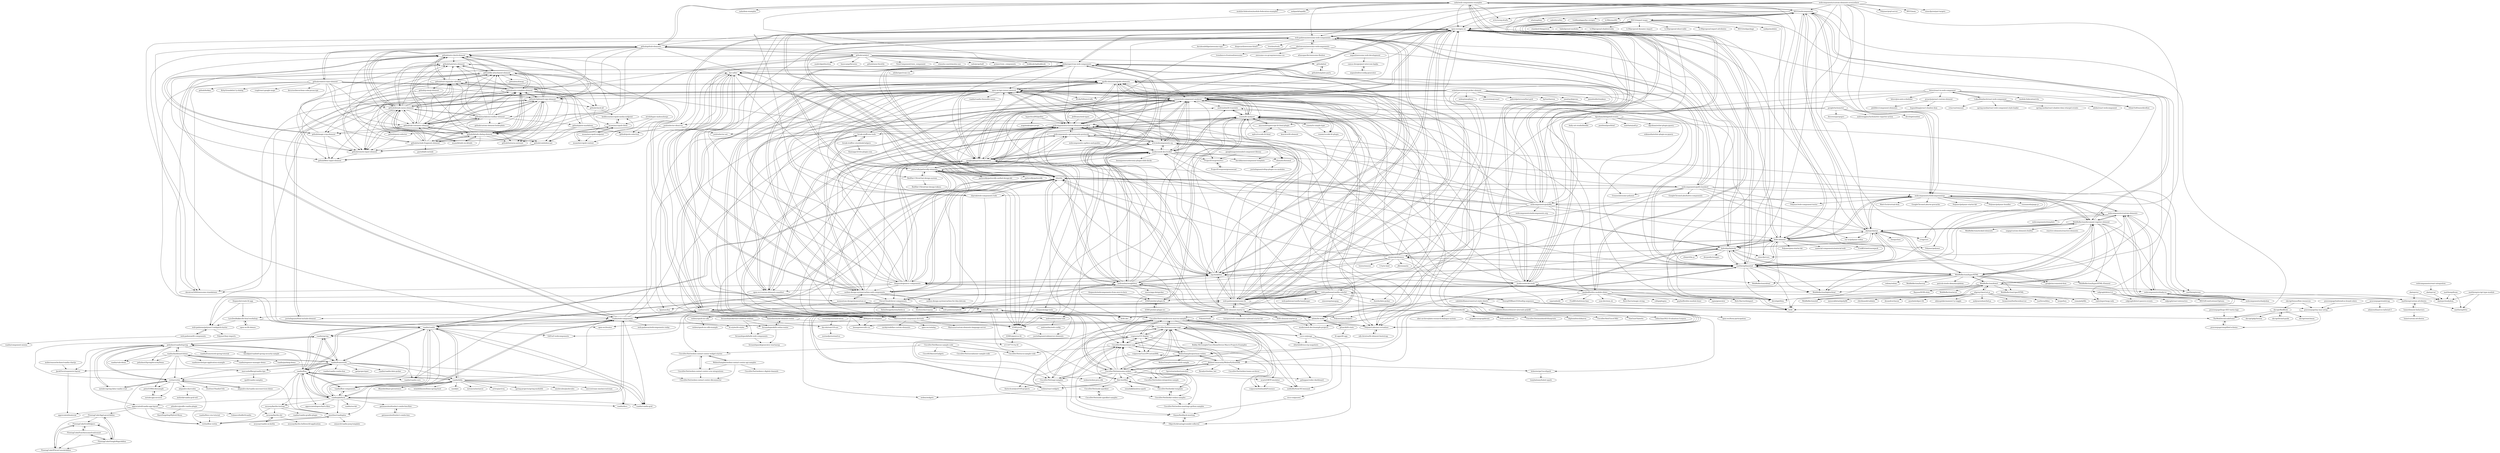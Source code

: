 digraph G {
"mdn/web-components-examples" -> "WICG/webcomponents"
"mdn/web-components-examples" -> "webcomponents/polyfills"
"mdn/web-components-examples" -> "open-wc/open-wc"
"mdn/web-components-examples" -> "lit/lit" ["e"=1]
"mdn/web-components-examples" -> "web-padawan/awesome-web-components"
"mdn/web-components-examples" -> "webcomponents/webcomponentsjs"
"mdn/web-components-examples" -> "github/github-elements"
"mdn/web-components-examples" -> "mdn/dom-examples" ["e"=1]
"mdn/web-components-examples" -> "lit/lit-element"
"mdn/web-components-examples" -> "adobe/spectrum-web-components"
"mdn/web-components-examples" -> "module-federation/module-federation-examples" ["e"=1]
"mdn/web-components-examples" -> "hybridsjs/hybrids"
"mdn/web-components-examples" -> "stenciljs/core" ["e"=1]
"mdn/web-components-examples" -> "webpack/tapable" ["e"=1]
"mdn/web-components-examples" -> "w3c/csswg-drafts" ["e"=1]
"github/task-lists-element" -> "github/filter-input-element"
"github/task-lists-element" -> "github/file-attachment-element"
"WICG/webcomponents" -> "webcomponents/webcomponentsjs"
"WICG/webcomponents" -> "open-wc/open-wc"
"WICG/webcomponents" -> "w3c/csswg-drafts" ["e"=1]
"WICG/webcomponents" -> "lit/lit-element"
"WICG/webcomponents" -> "lit/lit" ["e"=1]
"WICG/webcomponents" -> "mdn/web-components-examples"
"WICG/webcomponents" -> "skatejs/skatejs"
"WICG/webcomponents" -> "trailheadapps/lwc-recipes" ["e"=1]
"WICG/webcomponents" -> "tc39/ecma262" ["e"=1]
"WICG/webcomponents" -> "whatwg/dom" ["e"=1]
"WICG/webcomponents" -> "matthewp/haunted"
"WICG/webcomponents" -> "salesforce/lwc" ["e"=1]
"WICG/webcomponents" -> "WebReflection/document-register-element"
"WICG/webcomponents" -> "web-padawan/awesome-web-components"
"WICG/webcomponents" -> "WICG/import-maps"
"WICG/import-maps" -> "guybedford/es-module-shims"
"WICG/import-maps" -> "tc39/proposal-shadowrealm" ["e"=1]
"WICG/import-maps" -> "matthewp/haunted"
"WICG/import-maps" -> "open-wc/open-wc"
"WICG/import-maps" -> "rails/importmap-rails" ["e"=1]
"WICG/import-maps" -> "tc39/proposal-dynamic-import" ["e"=1]
"WICG/import-maps" -> "modernweb-dev/web"
"WICG/import-maps" -> "tc39/proposal-observable" ["e"=1]
"WICG/import-maps" -> "tc39/proposal-import-attributes" ["e"=1]
"WICG/import-maps" -> "WICG/webpackage" ["e"=1]
"WICG/import-maps" -> "developit/htm" ["e"=1]
"WICG/import-maps" -> "WICG/webcomponents"
"WICG/import-maps" -> "nodejs/modules" ["e"=1]
"WICG/import-maps" -> "standard-things/esm" ["e"=1]
"WICG/import-maps" -> "babel/preset-modules" ["e"=1]
"hamedasemi/lit-element-router" -> "PolymerLabs/uni-virtualizer"
"hamedasemi/lit-element-router" -> "fernandopasik/lit-redux-router"
"justinfagnani/html-include-element" -> "open-wc/api-viewer-element"
"github/relative-time-element" -> "github/github-elements"
"github/relative-time-element" -> "github/clipboard-copy-element"
"github/relative-time-element" -> "github/details-menu-element"
"github/relative-time-element" -> "elix/elix"
"github/relative-time-element" -> "github/tab-container-element"
"github/relative-time-element" -> "davatron5000/awesome-standalones" ["e"=1]
"github/relative-time-element" -> "github/auto-complete-element"
"github/relative-time-element" -> "WickyNilliams/cally" ["e"=1]
"github/relative-time-element" -> "github/details-dialog-element"
"github/relative-time-element" -> "github/include-fragment-element"
"github/relative-time-element" -> "github/hotkey" ["e"=1]
"github/relative-time-element" -> "KittyGiraudel/a11y-dialog" ["e"=1]
"github/relative-time-element" -> "vaadin/vaadin"
"github/relative-time-element" -> "visgl/react-google-maps" ["e"=1]
"github/relative-time-element" -> "devictoribero/clean-code-javascript" ["e"=1]
"web-padawan/awesome-lit" -> "open-wc/open-wc"
"web-padawan/awesome-lit" -> "web-padawan/awesome-web-components"
"web-padawan/awesome-lit" -> "ing-bank/lion"
"web-padawan/awesome-lit" -> "matthewp/haunted"
"web-padawan/awesome-lit" -> "open-wc/api-viewer-element"
"web-padawan/awesome-lit" -> "lit/lit-element"
"web-padawan/awesome-lit" -> "adobe/spectrum-web-components"
"web-padawan/awesome-lit" -> "lit/lit-element-starter-ts"
"web-padawan/awesome-lit" -> "lit/lit" ["e"=1]
"web-padawan/awesome-lit" -> "runem/web-component-analyzer"
"web-padawan/awesome-lit" -> "vaadin/router"
"web-padawan/awesome-lit" -> "webcomponents/custom-elements-manifest"
"web-padawan/awesome-lit" -> "apollo-elements/apollo-elements"
"web-padawan/awesome-lit" -> "adobe/lit-mobx"
"web-padawan/awesome-lit" -> "runem/lit-analyzer"
"lit/lit-element" -> "lit/lit" ["e"=1]
"lit/lit-element" -> "Polymer/pwa-starter-kit" ["e"=1]
"lit/lit-element" -> "open-wc/open-wc"
"lit/lit-element" -> "stenciljs/core" ["e"=1]
"lit/lit-element" -> "Polymer/polymer" ["e"=1]
"lit/lit-element" -> "material-components/material-web" ["e"=1]
"lit/lit-element" -> "web-padawan/awesome-lit"
"lit/lit-element" -> "matthewp/haunted"
"lit/lit-element" -> "hybridsjs/hybrids"
"lit/lit-element" -> "webcomponents/webcomponentsjs"
"lit/lit-element" -> "ing-bank/lion"
"lit/lit-element" -> "FredKSchott/snowpack" ["e"=1]
"lit/lit-element" -> "WICG/webcomponents"
"lit/lit-element" -> "Polymer/pwa-helpers" ["e"=1]
"lit/lit-element" -> "skatejs/skatejs"
"webcomponents/polyfills" -> "webcomponents/webcomponentsjs"
"webcomponents/polyfills" -> "open-wc/open-wc"
"webcomponents/polyfills" -> "webcomponents/webcomponents.org" ["e"=1]
"webcomponents/polyfills" -> "mdn/web-components-examples"
"webcomponents/polyfills" -> "lit/lit-element"
"webcomponents/polyfills" -> "lit/lit-element-starter-ts"
"webcomponents/polyfills" -> "modernweb-dev/web"
"webcomponents/polyfills" -> "webcomponents/custom-elements"
"webcomponents/polyfills" -> "webcomponents/custom-elements-manifest"
"webcomponents/polyfills" -> "adobe/spectrum-web-components"
"webcomponents/polyfills" -> "WICG/webcomponents"
"webcomponents/polyfills" -> "patternfly/patternfly-elements"
"webcomponents/polyfills" -> "runem/web-component-analyzer"
"webcomponents/polyfills" -> "w3c/webcomponents-cg"
"webcomponents/polyfills" -> "google/playground-elements"
"open-wc/open-wc" -> "modernweb-dev/web"
"open-wc/open-wc" -> "ing-bank/lion"
"open-wc/open-wc" -> "web-padawan/awesome-lit"
"open-wc/open-wc" -> "runem/web-component-analyzer"
"open-wc/open-wc" -> "lit/lit-element"
"open-wc/open-wc" -> "matthewp/haunted"
"open-wc/open-wc" -> "web-padawan/awesome-web-components"
"open-wc/open-wc" -> "lit/lit" ["e"=1]
"open-wc/open-wc" -> "webcomponents/custom-elements-manifest"
"open-wc/open-wc" -> "adobe/spectrum-web-components"
"open-wc/open-wc" -> "hybridsjs/hybrids"
"open-wc/open-wc" -> "elix/elix"
"open-wc/open-wc" -> "open-wc/api-viewer-element"
"open-wc/open-wc" -> "apollo-elements/apollo-elements"
"open-wc/open-wc" -> "vaadin/router"
"skatejs/skatejs" -> "WebReflection/hyperHTML"
"skatejs/skatejs" -> "google/incremental-dom" ["e"=1]
"skatejs/skatejs" -> "WebReflection/document-register-element"
"skatejs/skatejs" -> "matthewp/haunted"
"skatejs/skatejs" -> "webcomponents/webcomponentsjs"
"skatejs/skatejs" -> "x-tag/core" ["e"=1]
"skatejs/skatejs" -> "lit/lit-element"
"skatejs/skatejs" -> "stenciljs/core" ["e"=1]
"skatejs/skatejs" -> "tur-nr/polymer-redux" ["e"=1]
"skatejs/skatejs" -> "WICG/webcomponents"
"skatejs/skatejs" -> "open-wc/open-wc"
"skatejs/skatejs" -> "hybridsjs/hybrids"
"skatejs/skatejs" -> "webcomponents/custom-elements"
"skatejs/skatejs" -> "choojs/choo" ["e"=1]
"skatejs/skatejs" -> "elix/elix"
"JetBrains/web-types" -> "webcomponents/custom-elements-manifest"
"github/github-elements" -> "github/catalyst"
"github/github-elements" -> "github/relative-time-element"
"github/github-elements" -> "github/details-menu-element"
"github/github-elements" -> "web-padawan/awesome-web-components"
"github/github-elements" -> "adobe/spectrum-web-components"
"github/github-elements" -> "github/clipboard-copy-element"
"github/github-elements" -> "davatron5000/awesome-standalones" ["e"=1]
"github/github-elements" -> "github/details-dialog-element"
"github/github-elements" -> "github/tab-container-element"
"github/github-elements" -> "elix/elix"
"github/github-elements" -> "github/auto-check-element"
"github/github-elements" -> "github/auto-complete-element"
"github/github-elements" -> "google/playground-elements"
"github/github-elements" -> "open-wc/open-wc"
"github/github-elements" -> "mdn/web-components-examples"
"github/details-dialog-element" -> "github/details-menu-element"
"github/details-dialog-element" -> "muan/details-on-details"
"github/details-dialog-element" -> "github/tab-container-element"
"github/details-dialog-element" -> "github/auto-complete-element"
"github/details-dialog-element" -> "github/include-fragment-element"
"github/details-dialog-element" -> "github/clipboard-copy-element"
"github/details-dialog-element" -> "github/auto-check-element"
"github/details-dialog-element" -> "github/text-expander-element"
"github/details-dialog-element" -> "github/task-lists-element"
"github/details-dialog-element" -> "github/remote-input-element"
"github/details-dialog-element" -> "github/textarea-autosize"
"github/details-dialog-element" -> "github/markdown-toolbar-element"
"github/details-dialog-element" -> "github/combobox-nav"
"ing-bank/lion" -> "open-wc/open-wc"
"ing-bank/lion" -> "web-padawan/awesome-lit"
"ing-bank/lion" -> "modernweb-dev/web"
"ing-bank/lion" -> "adobe/spectrum-web-components"
"ing-bank/lion" -> "runem/web-component-analyzer"
"ing-bank/lion" -> "open-wc/api-viewer-element"
"ing-bank/lion" -> "webcomponents/custom-elements-manifest"
"ing-bank/lion" -> "elix/elix"
"ing-bank/lion" -> "thepassle/generic-components"
"ing-bank/lion" -> "andreasbm/weightless"
"ing-bank/lion" -> "matthewp/haunted"
"ing-bank/lion" -> "modernweb-dev/rocket"
"ing-bank/lion" -> "web-padawan/awesome-web-components"
"ing-bank/lion" -> "lit/lit-element"
"ing-bank/lion" -> "patternfly/patternfly-elements"
"CiscoDevNet/roomdevices-macros-samples" -> "CiscoDevNet/awesome-xapi"
"CiscoDevNet/roomdevices-macros-samples" -> "voipnorm/CE-Deploy"
"CiscoDevNet/roomdevices-macros-samples" -> "CiscoDevNet/postman-xapi"
"CiscoDevNet/roomdevices-macros-samples" -> "cisco-ce/jsxapi"
"CiscoDevNet/roomdevices-macros-samples" -> "CiscoDevNet/awesome-webex"
"CiscoDevNet/roomdevices-macros-samples" -> "WebexSamples/postman-webex"
"CiscoDevNet/roomdevices-macros-samples" -> "CiscoDevNet/xapi-samples"
"CiscoDevNet/roomdevices-macros-samples" -> "Bobby-McGonigle/Cisco-RoomDevice-Macro-Projects-Examples"
"CiscoDevNet/roomdevices-macros-samples" -> "acaeti/OBTP-emulator"
"CiscoDevNet/roomdevices-macros-samples" -> "WebexCommunity/WebexPythonSDK"
"CiscoDevNet/roomdevices-macros-samples" -> "thetechcatalyst/CE9-projects"
"CiscoDevNet/roomdevices-macros-samples" -> "webex/webex-js-sdk"
"CiscoDevNet/roomdevices-macros-samples" -> "gsheppar/codec-dashboard"
"cisco-ce/jsxapi" -> "ObjectIsAdvantag/roomkit-collector"
"cisco-ce/jsxapi" -> "drkchiloll/cisco-tp-snapshots"
"cisco-ce/jsxapi" -> "cisco-ce/pyxows"
"cisco-ce/jsxapi" -> "unifiedfx/Send-XCommand"
"cisco-ce/jsxapi" -> "CiscoDevNet/awesome-xapi"
"github/details-menu-element" -> "github/details-dialog-element"
"github/details-menu-element" -> "muan/details-on-details"
"github/details-menu-element" -> "github/tab-container-element"
"github/details-menu-element" -> "github/auto-complete-element"
"github/details-menu-element" -> "github/clipboard-copy-element"
"github/details-menu-element" -> "github/include-fragment-element"
"github/details-menu-element" -> "github/task-lists-element"
"github/details-menu-element" -> "github/auto-check-element"
"github/details-menu-element" -> "github/text-expander-element"
"github/details-menu-element" -> "github/combobox-nav"
"github/details-menu-element" -> "github/file-attachment-element"
"github/details-menu-element" -> "github/remote-input-element"
"github/details-menu-element" -> "github/markdown-toolbar-element"
"github/details-menu-element" -> "github/filter-input-element"
"github/details-menu-element" -> "github/github-elements"
"CleverCloud/clever-components" -> "kjantzer/bui"
"CleverCloud/clever-components" -> "webcomponents/custom-elements-manifest"
"CleverCloud/clever-components" -> "elix/elix"
"CleverCloud/clever-components" -> "Matsuuu/web-component-devtools"
"CleverCloud/clever-components" -> "freshworks/crayons" ["e"=1]
"CleverCloud/clever-components" -> "HelixDesignSystem/helix-ui"
"thepassle/create-lit-app" -> "web-padawan/aybolit"
"thepassle/create-lit-app" -> "web-padawan/polymer3-webpack-starter"
"thepassle/create-lit-app" -> "LarsDenBakker/lit-html-workshop"
"hyperfocalHQ/pollen" -> "argyleink/open-props" ["e"=1]
"hyperfocalHQ/pollen" -> "webcomponents/custom-elements-manifest"
"cisco/mindmeld" -> "WebexCommunity/WebexPythonSDK"
"cisco/mindmeld" -> "CiscoDevNet/postman-xapi"
"cisco/mindmeld" -> "WebexSamples/postman-webex"
"cisco/mindmeld" -> "CiscoDevNet/awesome-webex"
"cisco/mindmeld" -> "uber-archive/plato-research-dialogue-system" ["e"=1]
"cisco/mindmeld" -> "CiscoDevNet/roomdevices-macros-samples"
"cisco/mindmeld" -> "CiscoDevNet/awesome-xapi"
"cisco/mindmeld" -> "graphbrain/graphbrain" ["e"=1]
"cisco/mindmeld" -> "botfront/botfront" ["e"=1]
"cisco/mindmeld" -> "CiscoDevNet/mindmeld-blueprints"
"cisco/mindmeld" -> "digiteinfotech/kairon" ["e"=1]
"cisco/mindmeld" -> "CiscoDevNet/CiscoUIKit"
"cisco/mindmeld" -> "SimGus/Chatette" ["e"=1]
"cisco/mindmeld" -> "sebischair/NLU-Evaluation-Corpora" ["e"=1]
"cisco/mindmeld" -> "brbester/pyCiscoSpark"
"matthewp/haunted" -> "open-wc/open-wc"
"matthewp/haunted" -> "atomicojs/atomico"
"matthewp/haunted" -> "hybridsjs/hybrids"
"matthewp/haunted" -> "WebReflection/lighterhtml" ["e"=1]
"matthewp/haunted" -> "web-padawan/awesome-lit"
"matthewp/haunted" -> "WebReflection/hyperHTML"
"matthewp/haunted" -> "lit/lit-element"
"matthewp/haunted" -> "developit/htm" ["e"=1]
"matthewp/haunted" -> "skatejs/skatejs"
"matthewp/haunted" -> "ing-bank/lion"
"matthewp/haunted" -> "runem/web-component-analyzer"
"matthewp/haunted" -> "lit/lit" ["e"=1]
"matthewp/haunted" -> "WebReflection/uhtml" ["e"=1]
"matthewp/haunted" -> "apollo-elements/apollo-elements"
"matthewp/haunted" -> "adobe/spectrum-web-components"
"peholmst/vaadin4spring" -> "vaadin/spring"
"peholmst/vaadin4spring" -> "viritin/viritin"
"peholmst/vaadin4spring" -> "vaadin/dashboard-demo"
"peholmst/vaadin4spring" -> "mstahv/spring-data-vaadin-crud"
"peholmst/vaadin4spring" -> "vaadin/valo-demo"
"peholmst/vaadin4spring" -> "vaadin/framework-spring-tutorial"
"peholmst/vaadin4spring" -> "JarekToro/responsive-layout"
"peholmst/vaadin4spring" -> "appreciated/vaadin-app-layout"
"peholmst/vaadin4spring" -> "basakpie/vaadin8-spring-security-sample"
"peholmst/vaadin4spring" -> "vaadin/framework"
"peholmst/vaadin4spring" -> "peholmst/SpringSecurityDemo"
"adobe/spectrum-web-components" -> "adobe/spectrum-css" ["e"=1]
"adobe/spectrum-web-components" -> "runem/web-component-analyzer"
"adobe/spectrum-web-components" -> "carbon-design-system/carbon-web-components"
"adobe/spectrum-web-components" -> "web-padawan/awesome-lit"
"adobe/spectrum-web-components" -> "open-wc/open-wc"
"adobe/spectrum-web-components" -> "ing-bank/lion"
"adobe/spectrum-web-components" -> "patternfly/patternfly-elements"
"adobe/spectrum-web-components" -> "elix/elix"
"adobe/spectrum-web-components" -> "webcomponents/custom-elements-manifest"
"adobe/spectrum-web-components" -> "open-wc/api-viewer-element"
"adobe/spectrum-web-components" -> "modernweb-dev/web"
"adobe/spectrum-web-components" -> "vaadin/web-components"
"adobe/spectrum-web-components" -> "matthewp/haunted"
"adobe/spectrum-web-components" -> "google/playground-elements"
"adobe/spectrum-web-components" -> "kor-ui/kor"
"runem/web-component-analyzer" -> "open-wc/api-viewer-element"
"runem/web-component-analyzer" -> "webcomponents/custom-elements-manifest"
"runem/web-component-analyzer" -> "open-wc/custom-elements-manifest"
"runem/web-component-analyzer" -> "runem/lit-analyzer"
"runem/web-component-analyzer" -> "open-wc/open-wc"
"runem/web-component-analyzer" -> "google/playground-elements"
"runem/web-component-analyzer" -> "modernweb-dev/rocket"
"runem/web-component-analyzer" -> "PolymerLabs/uni-virtualizer"
"runem/web-component-analyzer" -> "andreasbm/weightless"
"runem/web-component-analyzer" -> "carbon-design-system/carbon-web-components"
"runem/web-component-analyzer" -> "andreasbm/lit-translate"
"runem/web-component-analyzer" -> "adobe/spectrum-web-components"
"runem/web-component-analyzer" -> "w3c/webcomponents-cg"
"runem/web-component-analyzer" -> "apollo-elements/apollo-elements"
"runem/web-component-analyzer" -> "web-padawan/awesome-lit"
"PolymerLabs/uni-virtualizer" -> "nik-christou/lit-element-bootstrap"
"guybedford/es-module-shims" -> "WICG/import-maps"
"guybedford/es-module-shims" -> "guybedford/es-module-lexer" ["e"=1]
"guybedford/es-module-shims" -> "Rich-Harris/shimport" ["e"=1]
"guybedford/es-module-shims" -> "jspm/generator" ["e"=1]
"guybedford/es-module-shims" -> "modernweb-dev/web"
"guybedford/es-module-shims" -> "FredKSchott/esm-hmr" ["e"=1]
"guybedford/es-module-shims" -> "esm-dev/esm.sh" ["e"=1]
"guybedford/es-module-shims" -> "rails/importmap-rails" ["e"=1]
"guybedford/es-module-shims" -> "Rich-Harris/magic-string" ["e"=1]
"guybedford/es-module-shims" -> "rollup/plugins" ["e"=1]
"guybedford/es-module-shims" -> "open-wc/open-wc"
"guybedford/es-module-shims" -> "developit/htm" ["e"=1]
"guybedford/es-module-shims" -> "calebdwilliams/construct-style-sheets"
"guybedford/es-module-shims" -> "runem/web-component-analyzer"
"guybedford/es-module-shims" -> "unjs/unbuild" ["e"=1]
"atomicojs/atomico" -> "matthewp/haunted"
"atomicojs/atomico" -> "luwes/sinuous" ["e"=1]
"atomicojs/atomico" -> "hybridsjs/hybrids"
"atomicojs/atomico" -> "runem/web-component-analyzer"
"atomicojs/atomico" -> "WebReflection/lighterhtml" ["e"=1]
"atomicojs/atomico" -> "WebReflection/uhtml" ["e"=1]
"atomicojs/atomico" -> "open-wc/open-wc"
"atomicojs/atomico" -> "webcomponents/custom-elements-manifest"
"atomicojs/atomico" -> "elix/elix"
"atomicojs/atomico" -> "thepassle/generic-components"
"atomicojs/atomico" -> "CleverCloud/clever-components"
"atomicojs/atomico" -> "open-wc/api-viewer-element"
"atomicojs/atomico" -> "modernweb-dev/rocket"
"atomicojs/atomico" -> "11ty/is-land" ["e"=1]
"atomicojs/atomico" -> "jfbrennan/m-"
"github/image-crop-element" -> "github/filter-input-element"
"github/image-crop-element" -> "github/remote-input-element"
"github/image-crop-element" -> "github/auto-check-element"
"github/image-crop-element" -> "github/task-lists-element"
"andreasbm/weightless" -> "runem/web-component-analyzer"
"andreasbm/weightless" -> "open-wc/api-viewer-element"
"andreasbm/weightless" -> "andreasbm/lit-translate"
"andreasbm/weightless" -> "adobe/lit-mobx"
"andreasbm/weightless" -> "kor-ui/kor"
"andreasbm/weightless" -> "andreasbm/router-slot"
"andreasbm/weightless" -> "carbon-design-system/carbon-web-components"
"andreasbm/weightless" -> "webcomponents/custom-elements-manifest"
"andreasbm/weightless" -> "runem/lit-analyzer"
"andreasbm/weightless" -> "PolymerLabs/uni-virtualizer"
"andreasbm/weightless" -> "ing-bank/lion"
"andreasbm/weightless" -> "web-padawan/aybolit"
"andreasbm/weightless" -> "elix/elix"
"andreasbm/weightless" -> "motss/app-datepicker" ["e"=1]
"andreasbm/weightless" -> "modernweb-dev/rocket"
"fernandopasik/lit-redux-router" -> "fernandopasik/hello-web-components"
"fernandopasik/lit-redux-router" -> "fernandopasik/generator-startmeup"
"fernandopasik/lit-redux-router" -> "hamedasemi/lit-element-router"
"carbon-design-system/carbon-web-components" -> "runem/web-component-analyzer"
"carbon-design-system/carbon-web-components" -> "adobe/spectrum-web-components"
"carbon-design-system/carbon-web-components" -> "carbon-design-system/carbon-for-ibm-dotcom" ["e"=1]
"carbon-design-system/carbon-web-components" -> "andreasbm/weightless"
"carbon-design-system/carbon-web-components" -> "kor-ui/kor"
"carbon-design-system/carbon-web-components" -> "apollo-elements/apollo-elements"
"carbon-design-system/carbon-web-components" -> "momentum-design/momentum-ui"
"carbon-design-system/carbon-web-components" -> "open-wc/api-viewer-element"
"carbon-design-system/carbon-web-components" -> "patternfly/patternfly-elements"
"carbon-design-system/carbon-web-components" -> "CleverCloud/clever-components"
"carbon-design-system/carbon-web-components" -> "web-padawan/awesome-lit"
"carbon-design-system/carbon-web-components" -> "open-wc/open-wc"
"carbon-design-system/carbon-web-components" -> "elix/elix"
"carbon-design-system/carbon-web-components" -> "web-padawan/aybolit"
"carbon-design-system/carbon-web-components" -> "modernweb-dev/rocket"
"google/playground-elements" -> "webcomponents/custom-elements-manifest"
"google/playground-elements" -> "open-wc/api-viewer-element"
"google/playground-elements" -> "runem/lit-analyzer"
"google/playground-elements" -> "runem/web-component-analyzer"
"google/playground-elements" -> "modernweb-dev/rocket"
"google/playground-elements" -> "43081j/relit"
"google/playground-elements" -> "apollo-elements/apollo-elements"
"google/playground-elements" -> "IBM/pwa-lit-template"
"google/playground-elements" -> "patternfly/patternfly-elements"
"google/playground-elements" -> "open-wc/custom-elements-manifest"
"google/playground-elements" -> "PolymerLabs/uni-virtualizer"
"google/playground-elements" -> "Matsuuu/web-component-devtools"
"google/playground-elements" -> "webcomponents-cg/community-protocols"
"google/playground-elements" -> "w3c/webcomponents-cg"
"google/playground-elements" -> "lit/lit.dev"
"muan/details-on-details" -> "github/details-dialog-element"
"muan/details-on-details" -> "github/details-menu-element"
"google/tachometer" -> "google/playground-elements"
"google/tachometer" -> "andrewiggins/tachometer-reporter-action"
"google/tachometer" -> "runem/lit-analyzer"
"google/tachometer" -> "developit/undom" ["e"=1]
"google/tachometer" -> "discoveryjs/cpupro" ["e"=1]
"microsoft/typescript-lit-html-plugin" -> "mjbvz/vscode-lit-html"
"microsoft/typescript-lit-html-plugin" -> "runem/lit-analyzer"
"microsoft/typescript-lit-html-plugin" -> "kenchris/lit-element"
"patternfly/patternfly-elements" -> "elix/elix"
"patternfly/patternfly-elements" -> "RedHat-UX/red-hat-design-system"
"patternfly/patternfly-elements" -> "open-wc/api-viewer-element"
"patternfly/patternfly-elements" -> "google/playground-elements"
"patternfly/patternfly-elements" -> "patternfly/patternfly-unified-design-kit"
"patternfly/patternfly-elements" -> "adobe/spectrum-web-components"
"patternfly/patternfly-elements" -> "vaadin/vaadin"
"patternfly/patternfly-elements" -> "freshworks/crayons" ["e"=1]
"patternfly/patternfly-elements" -> "webcomponents/custom-elements-manifest"
"patternfly/patternfly-elements" -> "modernweb-dev/rocket"
"patternfly/patternfly-elements" -> "runem/web-component-analyzer"
"patternfly/patternfly-elements" -> "carbon-design-system/carbon-web-components"
"patternfly/patternfly-elements" -> "CleverCloud/clever-components"
"patternfly/patternfly-elements" -> "43081j/relit"
"patternfly/patternfly-elements" -> "patternfly/patternfly" ["e"=1]
"vaadin/router" -> "open-wc/api-viewer-element"
"vaadin/router" -> "Matsuuu/web-component-devtools"
"vaadin/router" -> "hamedasemi/lit-element-router"
"vaadin/router" -> "IBM/pwa-lit-template"
"vaadin/router" -> "apollo-elements/apollo-elements"
"vaadin/router" -> "web-padawan/awesome-lit"
"vaadin/router" -> "open-wc/open-wc"
"vaadin/router" -> "andreasbm/router-slot"
"vaadin/router" -> "fernandopasik/lit-redux-router"
"vaadin/router" -> "vaadin/web-components"
"vaadin/router" -> "Polymer/pwa-helpers" ["e"=1]
"vaadin/router" -> "adobe/lit-mobx"
"vaadin/router" -> "LarsDenBakker/lit-html-workshop"
"vaadin/router" -> "justinfagnani/html-include-element"
"vaadin/router" -> "kor-ui/kor"
"web-padawan/lit-components" -> "web-padawan/polymer3-webpack-starter"
"web-padawan/lit-components" -> "vaadin/component-mixins"
"web-padawan/polymer3-webpack-starter" -> "web-padawan/lit-components"
"web-padawan/polymer3-webpack-starter" -> "Polymer/lazy-imports" ["e"=1]
"43081j/eslint-plugin-lit" -> "43081j/eslint-plugin-wc"
"43081j/eslint-plugin-lit" -> "web-padawan/aybolit"
"43081j/eslint-plugin-lit" -> "runem/lit-analyzer"
"andreasbm/lit-translate" -> "runem/lit-analyzer"
"runem/lit-analyzer" -> "43081j/eslint-plugin-lit"
"runem/lit-analyzer" -> "andreasbm/lit-translate"
"runem/lit-analyzer" -> "microsoft/typescript-lit-html-plugin"
"runem/lit-analyzer" -> "runem/web-component-analyzer"
"runem/lit-analyzer" -> "google/playground-elements"
"runem/lit-analyzer" -> "runem/vscode-lit-plugin"
"runem/lit-analyzer" -> "webcomponents/custom-elements-manifest"
"runem/lit-analyzer" -> "modernweb-dev/rocket"
"runem/lit-analyzer" -> "adobe/lit-mobx"
"runem/lit-analyzer" -> "open-wc/api-viewer-element"
"runem/lit-analyzer" -> "43081j/relit"
"runem/lit-analyzer" -> "PolymerLabs/uni-virtualizer"
"runem/lit-analyzer" -> "apollo-elements/apollo-elements"
"runem/lit-analyzer" -> "elematic/heximal"
"runem/lit-analyzer" -> "runem/ts-simple-type"
"runem/ts-simple-type" -> "runem/vscode-lit-plugin"
"LarsDenBakker/lit-html-workshop" -> "open-wc/lit-demos"
"LarsDenBakker/lit-html-workshop" -> "open-wc/locator"
"LarsDenBakker/lit-html-workshop" -> "lit-styles/lit-styles"
"LarsDenBakker/lit-html-workshop" -> "web-padawan/polymer3-webpack-starter"
"43081j/eslint-plugin-wc" -> "43081j/eslint-plugin-lit"
"webcomponents/custom-elements-everywhere" -> "open-wc/open-wc"
"webcomponents/custom-elements-everywhere" -> "hybridsjs/hybrids"
"webcomponents/custom-elements-everywhere" -> "webcomponents/custom-elements-manifest"
"webcomponents/custom-elements-everywhere" -> "lit/lit-element"
"webcomponents/custom-elements-everywhere" -> "Polymer/prpl-server" ["e"=1]
"webcomponents/custom-elements-everywhere" -> "matthewp/haunted"
"webcomponents/custom-elements-everywhere" -> "WICG/aom" ["e"=1]
"webcomponents/custom-elements-everywhere" -> "stenciljs/output-targets" ["e"=1]
"webcomponents/custom-elements-everywhere" -> "webcomponents/webcomponentsjs"
"webcomponents/custom-elements-everywhere" -> "web-padawan/awesome-web-components"
"webcomponents/custom-elements-everywhere" -> "WICG/webcomponents"
"webcomponents/custom-elements-everywhere" -> "skatejs/skatejs"
"webcomponents/custom-elements-everywhere" -> "shprink/web-components-todo"
"webcomponents/custom-elements-everywhere" -> "w3c/webcomponents-cg"
"webcomponents/custom-elements-everywhere" -> "webcomponents/polyfills"
"mvysny/karibu-testing" -> "mvysny/karibu-dsl"
"mvysny/karibu-testing" -> "anezthes/vaadinplus"
"mvysny/karibu-testing" -> "viritin/flow-viritin"
"mvysny/karibu-testing" -> "vaadin/vaadin-gradle-plugin"
"FlowingCode/FontAwesomeIronIconset" -> "FlowingCode/GridHelpers"
"FlowingCode/FontAwesomeIronIconset" -> "FlowingCode/GoogleMapsAddon"
"FlowingCode/FontAwesomeIronIconset" -> "FlowingCode/XTermConsoleAddon"
"appreciated/vaadin-app-layout" -> "FlowingCode/AppLayoutAddon"
"appreciated/vaadin-app-layout" -> "appreciated/material"
"appreciated/vaadin-app-layout" -> "viritin/flow-viritin"
"appreciated/vaadin-app-layout" -> "KaesDingeling/Hybrid-Menu"
"appreciated/vaadin-app-layout" -> "Gubancs/leaflet4vaadin"
"github/query-selector" -> "github/remote-input-element"
"github/tab-container-element" -> "github/task-lists-element"
"github/tab-container-element" -> "github/auto-complete-element"
"github/tab-container-element" -> "github/details-menu-element"
"github/tab-container-element" -> "github/clipboard-copy-element"
"github/tab-container-element" -> "github/details-dialog-element"
"github/tab-container-element" -> "github/file-attachment-element"
"github/tab-container-element" -> "github/auto-check-element"
"github/tab-container-element" -> "github/text-expander-element"
"github/tab-container-element" -> "github/image-crop-element"
"github/tab-container-element" -> "github/markdown-toolbar-element"
"github/tab-container-element" -> "github/remote-input-element"
"github/tab-container-element" -> "github/combobox-nav"
"github/auto-check-element" -> "github/auto-complete-element"
"github/auto-check-element" -> "github/file-attachment-element"
"github/auto-check-element" -> "github/image-crop-element"
"github/auto-check-element" -> "github/remote-input-element"
"github/auto-check-element" -> "github/text-expander-element"
"github/auto-check-element" -> "github/task-lists-element"
"github/auto-check-element" -> "github/tab-container-element"
"github/auto-check-element" -> "github/clipboard-copy-element"
"FlowingCode/AppLayoutAddon" -> "FlowingCode/XTermConsoleAddon"
"FlowingCode/AppLayoutAddon" -> "FlowingCode/GoogleMapsAddon"
"FlowingCode/AppLayoutAddon" -> "FlowingCode/GridHelpers"
"shprink/web-components-todo" -> "open-wc/api-viewer-element"
"shprink/web-components-todo" -> "web-padawan/aybolit"
"shprink/web-components-todo" -> "elix/elix"
"peterl1084/cdiexample" -> "mstahv/jpa-invoicer"
"mjbvz/vscode-lit-html" -> "microsoft/typescript-lit-html-plugin"
"mjbvz/vscode-lit-html" -> "runem/lit-analyzer"
"gatanaso/multiselect-combo-box" -> "gatanaso/multiselect-combo-box-flow"
"gatanaso/multiselect-combo-box-flow" -> "gatanaso/multiselect-combo-box"
"lume/element-behaviors" -> "lume/custom-attributes"
"lume/element-behaviors" -> "matthewp/custom-attributes"
"github/auto-complete-element" -> "github/auto-check-element"
"github/auto-complete-element" -> "github/tab-container-element"
"github/auto-complete-element" -> "github/remote-input-element"
"github/auto-complete-element" -> "github/details-menu-element"
"github/auto-complete-element" -> "github/text-expander-element"
"github/auto-complete-element" -> "github/clipboard-copy-element"
"github/auto-complete-element" -> "github/include-fragment-element"
"github/auto-complete-element" -> "github/file-attachment-element"
"github/auto-complete-element" -> "github/details-dialog-element"
"github/auto-complete-element" -> "github/check-all"
"github/auto-complete-element" -> "github/textarea-autosize"
"github/auto-complete-element" -> "github/image-crop-element"
"github/auto-complete-element" -> "github/combobox-nav"
"github/auto-complete-element" -> "github/task-lists-element"
"github/auto-complete-element" -> "github/paste-markdown"
"github/markdown-toolbar-element" -> "github/text-expander-element"
"github/markdown-toolbar-element" -> "github/clipboard-copy-element"
"github/markdown-toolbar-element" -> "github/paste-markdown"
"github/markdown-toolbar-element" -> "github/file-attachment-element"
"github/markdown-toolbar-element" -> "github/tab-container-element"
"github/markdown-toolbar-element" -> "github/remote-input-element"
"github/markdown-toolbar-element" -> "github/auto-check-element"
"github/markdown-toolbar-element" -> "github/custom-element-boilerplate"
"github/markdown-toolbar-element" -> "github/image-crop-element"
"github/markdown-toolbar-element" -> "github/details-menu-element"
"github/markdown-toolbar-element" -> "github/auto-complete-element"
"github/markdown-toolbar-element" -> "github/task-lists-element"
"github/clipboard-copy-element" -> "github/tab-container-element"
"github/clipboard-copy-element" -> "github/auto-complete-element"
"github/clipboard-copy-element" -> "github/details-menu-element"
"github/clipboard-copy-element" -> "github/auto-check-element"
"github/clipboard-copy-element" -> "github/markdown-toolbar-element"
"github/clipboard-copy-element" -> "github/details-dialog-element"
"github/clipboard-copy-element" -> "github/textarea-autosize"
"github/clipboard-copy-element" -> "github/include-fragment-element"
"github/clipboard-copy-element" -> "github/image-crop-element"
"github/clipboard-copy-element" -> "github/text-expander-element"
"github/clipboard-copy-element" -> "github/task-lists-element"
"github/clipboard-copy-element" -> "github/file-attachment-element"
"github/clipboard-copy-element" -> "github/check-all"
"github/clipboard-copy-element" -> "github/custom-element-boilerplate"
"Bobby-McGonigle/Cisco-RoomDevice-Macro-Projects-Examples" -> "CiscoDevNet/awesome-xapi"
"Bobby-McGonigle/Cisco-RoomDevice-Macro-Projects-Examples" -> "voipnorm/telehealthPresence"
"CiscoDevNet/awesome-xapi" -> "CiscoDevNet/postman-xapi"
"CiscoDevNet/awesome-xapi" -> "drkchiloll/cisco-tp-snapshots"
"CiscoDevNet/awesome-xapi" -> "voipnorm/CE-Deploy"
"CiscoDevNet/awesome-xapi" -> "CiscoDevNet/xapi-samples"
"CiscoDevNet/awesome-xapi" -> "voipnorm/telehealthPresence"
"CiscoDevNet/awesome-xapi" -> "Bobby-McGonigle/Cisco-RoomDevice-Macro-Projects-Examples"
"CiscoDevNet/awesome-xapi" -> "cisco-ce/jsxapi"
"CiscoDevNet/awesome-xapi" -> "voipnorm/CiscoTPCustomXML"
"CiscoDevNet/awesome-xapi" -> "CiscoDevNet/awesome-webex"
"CiscoDevNet/awesome-xapi" -> "CiscoDevNet/roomdevices-macros-samples"
"CiscoDevNet/awesome-xapi" -> "unifiedfx/Send-XCommand"
"WebReflection/ie8" -> "WebReflection/dom4"
"momentum-design/momentum-ui" -> "webex/webex-js-sdk"
"momentum-design/momentum-ui" -> "CiscoDevNet/webex-contact-center-widget-starter"
"momentum-design/momentum-ui" -> "kor-ui/kor"
"momentum-design/momentum-ui" -> "carbon-design-system/carbon-web-components"
"andreasbm/router-slot" -> "andreasbm/web-config"
"josh/selector-observer" -> "josh/selector-set"
"josh/selector-observer" -> "github/quote-selection"
"josh/selector-observer" -> "github/query-selector"
"LukasBombach/react-web-component" -> "spring-media/react-web-component-style-loader"
"LukasBombach/react-web-component" -> "spring-media/react-shadow-dom-retarget-events"
"LukasBombach/react-web-component" -> "bitovi/react-to-web-component"
"LukasBombach/react-web-component" -> "adobe/react-webcomponent"
"LukasBombach/react-web-component" -> "Silind-Software/direflow" ["e"=1]
"LukasBombach/react-web-component" -> "rstacruz/remount" ["e"=1]
"CiscoDevNet/botkit-template" -> "CiscoDevNet/botkit-webex-samples"
"CiscoDevNet/botkit-template" -> "CiscoDevNet/postman-xapi"
"CiscoDevNet/botkit-template" -> "flint-bot/flint"
"github/combobox-nav" -> "github/filter-input-element"
"github/combobox-nav" -> "github/remote-input-element"
"apollo-elements/apollo-elements" -> "open-wc/api-viewer-element"
"apollo-elements/apollo-elements" -> "adobe/lit-mobx"
"apollo-elements/apollo-elements" -> "webcomponents/custom-elements-manifest"
"apollo-elements/apollo-elements" -> "PolymerLabs/uni-virtualizer"
"apollo-elements/apollo-elements" -> "IBM/pwa-lit-template"
"apollo-elements/apollo-elements" -> "google/playground-elements"
"apollo-elements/apollo-elements" -> "runem/lit-analyzer"
"apollo-elements/apollo-elements" -> "kor-ui/kor"
"apollo-elements/apollo-elements" -> "runem/web-component-analyzer"
"apollo-elements/apollo-elements" -> "vaadin/router"
"apollo-elements/apollo-elements" -> "lit-styles/lit-styles"
"apollo-elements/apollo-elements" -> "43081j/relit"
"apollo-elements/apollo-elements" -> "carbon-design-system/carbon-web-components"
"apollo-elements/apollo-elements" -> "open-wc/open-wc"
"apollo-elements/apollo-elements" -> "microsoft/typescript-lit-html-plugin"
"thepassle/webcomponents-from-zero-to-hero" -> "43081j/eslint-plugin-lit"
"viritin/viritin" -> "viritin/flow-viritin"
"viritin/viritin" -> "mstahv/spring-data-vaadin-crud"
"viritin/viritin" -> "peholmst/vaadin4spring"
"viritin/viritin" -> "mstahv/jpa-invoicer"
"viritin/viritin" -> "rlsutton1/VaadinUtils"
"viritin/viritin" -> "alejandro-du/crudui"
"viritin/viritin" -> "alejandro-du/vaadin-microservices-demo"
"viritin/viritin" -> "peterl1084/cdiexample"
"viritin/viritin" -> "anezthes/vaadinplus"
"github/paste-markdown" -> "github/textarea-autosize"
"github/paste-markdown" -> "github/quote-selection"
"github/paste-markdown" -> "github/file-attachment-element"
"github/paste-markdown" -> "github/combobox-nav"
"calebdwilliams/construct-style-sheets" -> "calebdwilliams/element-internals-polyfill"
"github/text-expander-element" -> "github/file-attachment-element"
"github/text-expander-element" -> "github/remote-input-element"
"github/text-expander-element" -> "github/task-lists-element"
"github/text-expander-element" -> "github/filter-input-element"
"github/text-expander-element" -> "github/combobox-nav"
"github/text-expander-element" -> "github/auto-check-element"
"github/text-expander-element" -> "github/auto-complete-element"
"github/text-expander-element" -> "github/g-emoji-element"
"open-wc/lit-demos" -> "LarsDenBakker/lit-html-workshop"
"github/g-emoji-element" -> "github/remote-input-element"
"github/g-emoji-element" -> "github/textarea-autosize"
"github/g-emoji-element" -> "github/task-lists-element"
"CiscoDevNet/webex-meetings-python-samples" -> "tloyau/feedback-meeting"
"ProjectEvergreen/greenwood" -> "ProjectEvergreen/wcc"
"viritin/flow-viritin" -> "anezthes/vaadinplus"
"nik-christou/lit-element-bootstrap" -> "PolymerLabs/uni-virtualizer"
"praveenjuge/simplified-schema" -> "TheWebDevel/codeframe"
"CiscoDevNet/postman-xapi" -> "CiscoDevNet/awesome-xapi"
"CiscoDevNet/postman-xapi" -> "WebexSamples/postman-webex"
"CiscoDevNet/postman-xapi" -> "CiscoDevNet/xapi-samples"
"CiscoDevNet/postman-xapi" -> "voipnorm/CE-Deploy"
"CiscoDevNet/postman-xapi" -> "voipnorm/CiscoTPCustomXML"
"CiscoDevNet/postman-xapi" -> "CiscoDevNet/uccx-sample-code"
"CiscoDevNet/postman-xapi" -> "unifiedfx/Send-XCommand"
"voipnorm/CE-Deploy" -> "CiscoDevNet/awesome-xapi"
"voipnorm/CE-Deploy" -> "CiscoDevNet/postman-xapi"
"voipnorm/CE-Deploy" -> "Bobby-McGonigle/Cisco-RoomDevice-Macro-Projects-Examples"
"voipnorm/CE-Deploy" -> "CiscoDevNet/roomdevices-macros-samples"
"voipnorm/CE-Deploy" -> "tloyau/feedback-meeting"
"voipnorm/CE-Deploy" -> "voipnorm/CiscoTPCustomXML"
"voipnorm/CE-Deploy" -> "CiscoDevNet/xapi-samples"
"github/remote-input-element" -> "github/filter-input-element"
"CiscoDevNet/xapi-samples" -> "CiscoDevNet/postman-xapi"
"CiscoDevNet/xapi-samples" -> "CiscoDevNet/awesome-xapi"
"CiscoDevNet/xapi-samples" -> "ObjectIsAdvantag/roomkit-collector"
"CiscoDevNet/xapi-samples" -> "thetechcatalyst/CE9-projects"
"acaeti/OBTP-emulator" -> "unifiedfx/Send-XCommand"
"acaeti/OBTP-emulator" -> "voipnorm/telehealthPresence"
"praveenjuge/my-mac-setup" -> "praveenjuge/simplified-schema"
"praveenjuge/my-mac-setup" -> "TheWebDevel/codeframe"
"github/check-all" -> "koddsson/micropub-media-endpoint"
"github/check-all" -> "muan/micropub-client"
"atrnh/hyper-mahoushoujo" -> "muan/micropub-content"
"atrnh/hyper-mahoushoujo" -> "muan/micropub-client"
"muan/micropub-content" -> "muan/micropub-client"
"muan/micropub-client" -> "muan/micropub-content"
"muan/micropub-client" -> "muan/micropub-endpoint"
"muan/micropub-client" -> "koddsson/micropub-media-endpoint"
"muan/micropub-endpoint" -> "muan/micropub-client"
"muan/micropub-endpoint" -> "muan/micropub-content"
"muan/micropub-endpoint" -> "koddsson/micropub-media-endpoint"
"tloyau/feedback-meeting" -> "ObjectIsAdvantag/roomkit-collector"
"ObjectIsAdvantag/roomkit-collector" -> "tloyau/feedback-meeting"
"ObjectIsAdvantag/roomkit-collector" -> "voipnorm/CiscoTPCustomXML"
"cisco-ce/pyxows" -> "tloyau/feedback-meeting"
"koddsson/micropub-media-endpoint" -> "muan/micropub-client"
"voipnorm/CiscoTPCustomXML" -> "tloyau/feedback-meeting"
"github/catalyst" -> "github/github-elements"
"github/catalyst" -> "github/jtml"
"github/catalyst" -> "josh/selector-observer"
"github/catalyst" -> "ViewComponent/view_component" ["e"=1]
"github/catalyst" -> "stimulus-use/stimulus-use" ["e"=1]
"github/catalyst" -> "rails/propshaft" ["e"=1]
"github/catalyst" -> "primer/view_components" ["e"=1]
"github/catalyst" -> "adobe/spectrum-web-components"
"github/catalyst" -> "lookbook-hq/lookbook" ["e"=1]
"github/catalyst" -> "github/markdown-toolbar-element"
"github/catalyst" -> "unabridged/motion" ["e"=1]
"github/catalyst" -> "github/auto-complete-element"
"github/catalyst" -> "github/details-menu-element"
"github/catalyst" -> "basecamp/thruster" ["e"=1]
"github/catalyst" -> "github/mini-throttle"
"modernweb-dev/web" -> "open-wc/open-wc"
"modernweb-dev/web" -> "ing-bank/lion"
"modernweb-dev/web" -> "runem/web-component-analyzer"
"modernweb-dev/web" -> "modernweb-dev/rocket"
"modernweb-dev/web" -> "google/playground-elements"
"modernweb-dev/web" -> "adobe/spectrum-web-components"
"modernweb-dev/web" -> "web-padawan/awesome-lit"
"modernweb-dev/web" -> "open-wc/api-viewer-element"
"modernweb-dev/web" -> "webcomponents/custom-elements-manifest"
"modernweb-dev/web" -> "matthewp/haunted"
"modernweb-dev/web" -> "modernweb-dev/example-projects"
"modernweb-dev/web" -> "runem/lit-analyzer"
"modernweb-dev/web" -> "guybedford/es-module-shims"
"modernweb-dev/web" -> "WICG/import-maps"
"modernweb-dev/web" -> "lit/lit" ["e"=1]
"webcomponents/webcomponentsjs" -> "webcomponents/polyfills"
"webcomponents/webcomponentsjs" -> "WebReflection/document-register-element"
"webcomponents/webcomponentsjs" -> "Polymer/polymer" ["e"=1]
"webcomponents/webcomponentsjs" -> "WICG/webcomponents"
"webcomponents/webcomponentsjs" -> "lit/lit-element"
"webcomponents/webcomponentsjs" -> "webcomponents/custom-elements"
"webcomponents/webcomponentsjs" -> "skatejs/skatejs"
"webcomponents/webcomponentsjs" -> "Polymer/polymer-starter-kit" ["e"=1]
"webcomponents/webcomponentsjs" -> "Polymer/polymer-bundler" ["e"=1]
"webcomponents/webcomponentsjs" -> "visionmedia/page.js" ["e"=1]
"webcomponents/webcomponentsjs" -> "Polymer/web-component-tester" ["e"=1]
"webcomponents/webcomponentsjs" -> "x-tag/core" ["e"=1]
"webcomponents/webcomponentsjs" -> "WebReflection/hyperHTML"
"webcomponents/webcomponentsjs" -> "Matt-Esch/virtual-dom" ["e"=1]
"webcomponents/webcomponentsjs" -> "GoogleChromeLabs/sw-precache" ["e"=1]
"praveenjuge/tailwindcss-brand-colors" -> "praveenjuge/my-mac-setup"
"webcomponents/custom-elements-manifest" -> "open-wc/api-viewer-element"
"webcomponents/custom-elements-manifest" -> "open-wc/custom-elements-manifest"
"webcomponents/custom-elements-manifest" -> "runem/web-component-analyzer"
"webcomponents/custom-elements-manifest" -> "google/playground-elements"
"webcomponents/custom-elements-manifest" -> "modernweb-dev/rocket"
"webcomponents/custom-elements-manifest" -> "break-stuff/cem-tools"
"webcomponents/custom-elements-manifest" -> "webcomponents-cg/community-protocols"
"webcomponents/custom-elements-manifest" -> "w3c/webcomponents-cg"
"webcomponents/custom-elements-manifest" -> "Matsuuu/web-component-devtools"
"webcomponents/custom-elements-manifest" -> "runem/lit-analyzer"
"webcomponents/custom-elements-manifest" -> "apollo-elements/apollo-elements"
"webcomponents/custom-elements-manifest" -> "43081j/relit"
"webcomponents/custom-elements-manifest" -> "PolymerLabs/uni-virtualizer"
"webcomponents/custom-elements-manifest" -> "ProjectEvergreen/wcc"
"webcomponents/custom-elements-manifest" -> "lit/lit.dev"
"nolanlawson/emoji-picker-element" -> "joeattardi/picmo" ["e"=1]
"nolanlawson/emoji-picker-element" -> "davatron5000/awesome-standalones" ["e"=1]
"nolanlawson/emoji-picker-element" -> "web-padawan/vanilla-colorful"
"nolanlawson/emoji-picker-element" -> "duetds/date-picker" ["e"=1]
"nolanlawson/emoji-picker-element" -> "WickyNilliams/cally" ["e"=1]
"nolanlawson/emoji-picker-element" -> "jamiebuilds/tinykeys" ["e"=1]
"nolanlawson/emoji-picker-element" -> "milesj/emojibase" ["e"=1]
"nolanlawson/emoji-picker-element" -> "missive/emoji-mart" ["e"=1]
"nolanlawson/emoji-picker-element" -> "gabrielpetersson/fast-grid" ["e"=1]
"nolanlawson/emoji-picker-element" -> "thepassle/generic-components"
"nolanlawson/emoji-picker-element" -> "google/playground-elements"
"nolanlawson/emoji-picker-element" -> "github/clipboard-copy-element"
"nolanlawson/emoji-picker-element" -> "matthewp/haunted"
"nolanlawson/emoji-picker-element" -> "kytta/shareon" ["e"=1]
"nolanlawson/emoji-picker-element" -> "43081j/eslint-plugin-lit"
"thepassle/generic-components" -> "davatron5000/awesome-standalones" ["e"=1]
"thepassle/generic-components" -> "webcomponents/custom-elements-manifest"
"thepassle/generic-components" -> "elix/elix"
"thepassle/generic-components" -> "matthewp/ocean"
"thepassle/generic-components" -> "open-wc/api-viewer-element"
"thepassle/generic-components" -> "runem/web-component-analyzer"
"thepassle/generic-components" -> "w3c/webcomponents-cg"
"thepassle/generic-components" -> "ing-bank/lion"
"thepassle/generic-components" -> "modernweb-dev/rocket"
"thepassle/generic-components" -> "webcomponents-cg/community-protocols"
"thepassle/generic-components" -> "open-wc/custom-elements-manifest"
"thepassle/generic-components" -> "carbon-design-system/carbon-web-components"
"thepassle/generic-components" -> "web-padawan/vanilla-colorful"
"thepassle/generic-components" -> "apollo-elements/apollo-elements"
"thepassle/generic-components" -> "open-wc/open-wc"
"WebReflection/document-register-element" -> "WebReflection/dom4"
"WebReflection/document-register-element" -> "webcomponents/custom-elements"
"WebReflection/document-register-element" -> "webcomponents/webcomponentsjs"
"WebReflection/document-register-element" -> "WebReflection/hyperHTML"
"WebReflection/document-register-element" -> "skatejs/skatejs"
"WebReflection/document-register-element" -> "WebReflection/hyperHTML-Element" ["e"=1]
"WebReflection/document-register-element" -> "WebReflection/lighterhtml" ["e"=1]
"WebReflection/document-register-element" -> "reactive-elements/reactive-elements" ["e"=1]
"WebReflection/document-register-element" -> "WebReflection/wicked-elements" ["e"=1]
"WebReflection/document-register-element" -> "matthewp/custom-attributes"
"WebReflection/document-register-element" -> "matthewp/haunted"
"WebReflection/document-register-element" -> "webcomponents/shadydom"
"WebReflection/document-register-element" -> "webcomponents/shadycss"
"WebReflection/document-register-element" -> "ungap/custom-elements-builtin" ["e"=1]
"WebReflection/document-register-element" -> "WICG/webcomponents"
"vaadin/flow-components" -> "vaadin/flow"
"vaadin/flow-components" -> "vaadin/platform"
"vaadin/flow-components" -> "vaadin/web-components"
"web-padawan/awesome-web-components" -> "web-padawan/awesome-lit"
"web-padawan/awesome-web-components" -> "open-wc/open-wc"
"web-padawan/awesome-web-components" -> "elix/elix"
"web-padawan/awesome-web-components" -> "ing-bank/lion"
"web-padawan/awesome-web-components" -> "obetomuniz/awesome-webcomponents"
"web-padawan/awesome-web-components" -> "diegocard/awesome-html5" ["e"=1]
"web-padawan/awesome-web-components" -> "vaadin/web-components"
"web-padawan/awesome-web-components" -> "matthewp/haunted"
"web-padawan/awesome-web-components" -> "lvwzhen/tools" ["e"=1]
"web-padawan/awesome-web-components" -> "thepassle/generic-components"
"web-padawan/awesome-web-components" -> "github/github-elements"
"web-padawan/awesome-web-components" -> "webcomponents/gold-standard"
"web-padawan/awesome-web-components" -> "runem/web-component-analyzer"
"web-padawan/awesome-web-components" -> "davatron5000/awesome-standalones" ["e"=1]
"web-padawan/awesome-web-components" -> "davidsonfellipe/awesome-wpo" ["e"=1]
"web-padawan/vanilla-colorful" -> "open-wc/api-viewer-element"
"web-padawan/vanilla-colorful" -> "SoorajSNBlaze333/tooltip-sequence"
"web-padawan/vanilla-colorful" -> "simonwep/nanopop" ["e"=1]
"web-padawan/vanilla-colorful" -> "duetds/date-picker" ["e"=1]
"web-padawan/vanilla-colorful" -> "web-padawan/aybolit"
"web-padawan/vanilla-colorful" -> "thepassle/generic-components"
"web-padawan/vanilla-colorful" -> "web-padawan/vanilla-hamburger"
"web-padawan/vanilla-colorful" -> "web-padawan/polymer3-webpack-starter"
"web-padawan/vanilla-colorful" -> "43081j/eslint-plugin-lit"
"web-padawan/vanilla-colorful" -> "vaadin/web-components"
"web-padawan/vanilla-colorful" -> "runem/web-component-analyzer"
"web-padawan/vanilla-colorful" -> "andreasbm/lit-translate"
"web-padawan/vanilla-colorful" -> "adobe/lit-mobx"
"web-padawan/vanilla-colorful" -> "PolymerLabs/uni-virtualizer"
"web-padawan/vanilla-colorful" -> "web-padawan/awesome-lit"
"RedHat-UX/red-hat-design-system" -> "patternfly/patternfly-elements"
"RedHat-UX/red-hat-design-system" -> "RedHat-UX/red-hat-design-tokens"
"SoorajSNBlaze333/tooltip-sequence" -> "praveenjuge/my-mac-setup"
"SoorajSNBlaze333/tooltip-sequence" -> "web-padawan/vanilla-colorful"
"SoorajSNBlaze333/tooltip-sequence" -> "TheWebDevel/codeframe"
"bitovi/react-to-web-component" -> "Silind-Software/direflow" ["e"=1]
"bitovi/react-to-web-component" -> "LukasBombach/react-web-component"
"bitovi/react-to-web-component" -> "module-federation/vite" ["e"=1]
"bitovi/react-to-web-component" -> "matthewp/haunted"
"bitovi/react-to-web-component" -> "preactjs/preact-custom-element"
"bitovi/react-to-web-component" -> "runem/web-component-analyzer"
"bitovi/react-to-web-component" -> "atomicojs/atomico"
"bitovi/react-to-web-component" -> "bitovi/jira-auto-scheduler" ["e"=1]
"bitovi/react-to-web-component" -> "webcomponents/polyfills"
"lit/lit-element-starter-ts" -> "lit/lit-element-starter-js"
"lit/lit-element-starter-ts" -> "web-padawan/awesome-lit"
"lit/lit-element-starter-ts" -> "open-wc/api-viewer-element"
"lit/lit-element-starter-ts" -> "runem/web-component-analyzer"
"lit/lit-element-starter-ts" -> "apollo-elements/apollo-elements"
"lit/lit-element-starter-ts" -> "kor-ui/kor"
"lit/lit-element-starter-ts" -> "open-wc/open-wc"
"lit/lit-element-starter-ts" -> "IBM/pwa-lit-template"
"lit/lit-element-starter-ts" -> "runem/lit-analyzer"
"lit/lit-element-starter-ts" -> "adobe/lit-mobx"
"lit/lit-element-starter-ts" -> "modernweb-dev/example-projects"
"lit/lit-element-starter-ts" -> "butopen/web-components-tailwind-starter-kit"
"lit/lit-element-starter-ts" -> "lit/lit.dev"
"lit/lit-element-starter-ts" -> "Polymer/tools" ["e"=1]
"lit/lit-element-starter-ts" -> "andreasbm/weightless"
"open-wc/api-viewer-element" -> "webcomponents/custom-elements-manifest"
"open-wc/api-viewer-element" -> "runem/web-component-analyzer"
"open-wc/api-viewer-element" -> "open-wc/custom-elements-manifest"
"open-wc/api-viewer-element" -> "43081j/relit"
"open-wc/api-viewer-element" -> "google/playground-elements"
"open-wc/api-viewer-element" -> "Matsuuu/web-component-devtools"
"open-wc/api-viewer-element" -> "modernweb-dev/rocket"
"open-wc/api-viewer-element" -> "web-padawan/aybolit"
"open-wc/api-viewer-element" -> "break-stuff/cem-tools"
"open-wc/api-viewer-element" -> "apollo-elements/apollo-elements"
"open-wc/api-viewer-element" -> "runem/vscode-lit-plugin"
"open-wc/api-viewer-element" -> "justinfagnani/html-include-element"
"open-wc/api-viewer-element" -> "vaadin/vaadin-themable-mixin"
"open-wc/api-viewer-element" -> "web-padawan/polymer3-webpack-starter"
"open-wc/api-viewer-element" -> "PolymerLabs/uni-virtualizer"
"lit/lit-element-starter-js" -> "lit/lit-element-starter-ts"
"lit/lit-element-starter-js" -> "modernweb-dev/example-projects"
"IBM/pwa-lit-template" -> "43081j/relit"
"IBM/pwa-lit-template" -> "bennypowers/lit-css"
"IBM/pwa-lit-template" -> "andreasbm/lit-translate"
"IBM/pwa-lit-template" -> "webcomponents-cg/community-protocols"
"IBM/pwa-lit-template" -> "open-wc/locator"
"praveenjuge/hugo-SEO-meta-tags" -> "TheWebDevel/codeframe"
"kor-ui/kor" -> "kjantzer/bui"
"kor-ui/kor" -> "apollo-elements/apollo-elements"
"kor-ui/kor" -> "andreasbm/weightless"
"kor-ui/kor" -> "momentum-design/momentum-ui"
"kor-ui/kor" -> "carbon-design-system/carbon-web-components"
"kor-ui/kor" -> "43081j/relit"
"kor-ui/kor" -> "IBM/pwa-lit-template"
"kor-ui/kor" -> "RedHat-UX/red-hat-design-system"
"github/include-fragment-element" -> "github/auto-complete-element"
"github/include-fragment-element" -> "github/details-dialog-element"
"github/include-fragment-element" -> "github/details-menu-element"
"github/include-fragment-element" -> "github/clipboard-copy-element"
"github/include-fragment-element" -> "github/remote-input-element"
"github/include-fragment-element" -> "github/auto-check-element"
"github/include-fragment-element" -> "github/tab-container-element"
"github/include-fragment-element" -> "github/text-expander-element"
"github/include-fragment-element" -> "gustafnk/h-include" ["e"=1]
"github/include-fragment-element" -> "github/file-attachment-element"
"github/file-attachment-element" -> "github/text-expander-element"
"github/file-attachment-element" -> "github/remote-input-element"
"github/file-attachment-element" -> "github/task-lists-element"
"github/file-attachment-element" -> "github/filter-input-element"
"github/file-attachment-element" -> "github/query-selector"
"github/file-attachment-element" -> "github/check-all"
"github/file-attachment-element" -> "github/auto-check-element"
"github/file-attachment-element" -> "github/multimap"
"github/file-attachment-element" -> "github/quote-selection"
"mstahv/spring-data-vaadin-crud" -> "viritin/viritin"
"mstahv/spring-data-vaadin-crud" -> "peholmst/vaadin4spring"
"adobe/lit-mobx" -> "gitaarik/lit-state"
"adobe/lit-mobx" -> "43081j/relit"
"adobe/lit-mobx" -> "apollo-elements/apollo-elements"
"adobe/lit-mobx" -> "runem/lit-analyzer"
"adobe/lit-mobx" -> "PolymerLabs/uni-virtualizer"
"adobe/lit-mobx" -> "andreasbm/weightless"
"adobe/lit-mobx" -> "webcomponents-cg/community-protocols"
"adobe/lit-mobx" -> "bennypowers/lit-css"
"calebdwilliams/element-internals-polyfill" -> "open-wc/form-participation"
"calebdwilliams/element-internals-polyfill" -> "calebdwilliams/construct-style-sheets"
"vaadin/flow-crm-tutorial" -> "viritin/flow-viritin"
"github/template-parts" -> "github/jtml"
"fernandopasik/hello-web-components" -> "fernandopasik/generator-startmeup"
"TheWebDevel/codeframe" -> "praveenjuge/simplified-schema"
"FlowingCode/GoogleMapsAddon" -> "FlowingCode/GridHelpers"
"FlowingCode/GoogleMapsAddon" -> "FlowingCode/FontAwesomeIronIconset"
"FlowingCode/GoogleMapsAddon" -> "FlowingCode/XTermConsoleAddon"
"FlowingCode/GoogleMapsAddon" -> "FlowingCode/AppLayoutAddon"
"CiscoDevNet/webex-contact-center-widget-starter" -> "CiscoDevNet/webex-contact-center-crm-integrations"
"CiscoDevNet/webex-contact-center-widget-starter" -> "CiscoDevNet/webex-contact-center-dbconnector"
"CiscoDevNet/webex-contact-center-widget-starter" -> "WebexSamples/webex-contact-center-api-samples"
"FlowingCode/XTermConsoleAddon" -> "FlowingCode/GridHelpers"
"dgraham/delegated-events" -> "josh/selector-set"
"dgraham/delegated-events" -> "josh/selector-observer"
"dgraham/delegated-events" -> "dgraham/eslint-plugin-jquery"
"dgraham/delegated-events" -> "WebReflection/hyperHTML"
"dgraham/delegated-events" -> "github/details-dialog-element"
"dgraham/delegated-events" -> "malchata/yall.js" ["e"=1]
"dgraham/delegated-events" -> "Andy-set-studio/beedle" ["e"=1]
"dgraham/delegated-events" -> "Rich-Harris/shimport" ["e"=1]
"dgraham/delegated-events" -> "posthtml/posthtml" ["e"=1]
"webcomponents/gold-standard" -> "elix/elix"
"webcomponents/gold-standard" -> "web-padawan/awesome-lit"
"webcomponents/gold-standard" -> "open-wc/open-wc"
"webcomponents/gold-standard" -> "Granze/awesome-polymer" ["e"=1]
"webcomponents/gold-standard" -> "web-padawan/awesome-web-components"
"webcomponents/gold-standard" -> "webcomponents/webcomponentsjs"
"webcomponents/gold-standard" -> "open-wc/api-viewer-element"
"webcomponents/gold-standard" -> "ing-bank/lion"
"webcomponents/gold-standard" -> "webcomponents/custom-elements-manifest"
"webcomponents/gold-standard" -> "tur-nr/polymer-redux" ["e"=1]
"webcomponents/gold-standard" -> "skatejs/skatejs"
"webcomponents/gold-standard" -> "GoogleChromeLabs/howto-components" ["e"=1]
"webcomponents/gold-standard" -> "Polymer/web-component-tester" ["e"=1]
"webcomponents/gold-standard" -> "shprink/web-components-todo"
"webcomponents/gold-standard" -> "WebReflection/document-register-element"
"vaadin/hilla" -> "vaadin/flow"
"vaadin/hilla" -> "vaadin/platform"
"vaadin/hilla" -> "vaadin/flow-components"
"vaadin/hilla" -> "vaadin/web-components"
"vaadin/hilla" -> "casid/jte" ["e"=1]
"vaadin/hilla" -> "vaadin/docs"
"vaadin/hilla" -> "vaadin/vaadin"
"vaadin/hilla" -> "instancio/instancio" ["e"=1]
"vaadin/hilla" -> "anezthes/vaadinplus"
"vaadin/hilla" -> "activej/activej" ["e"=1]
"vaadin/hilla" -> "spring-projects/spring-modulith" ["e"=1]
"vaadin/hilla" -> "xmolecules/jmolecules" ["e"=1]
"vaadin/hilla" -> "microstream-one/microstream" ["e"=1]
"vaadin/hilla" -> "Blazebit/blaze-persistence" ["e"=1]
"vaadin/hilla" -> "wimdeblauwe/htmx-spring-boot" ["e"=1]
"open-wc/custom-elements-manifest" -> "webcomponents/custom-elements-manifest"
"open-wc/custom-elements-manifest" -> "break-stuff/cem-tools"
"open-wc/custom-elements-manifest" -> "open-wc/api-viewer-element"
"open-wc/custom-elements-manifest" -> "runem/web-component-analyzer"
"open-wc/custom-elements-manifest" -> "Matsuuu/web-component-devtools"
"obetomuniz/awesome-webcomponents" -> "trendmicro-frontend/awesome" ["e"=1]
"obetomuniz/awesome-webcomponents" -> "awesome-css-group/awesome-css" ["e"=1]
"obetomuniz/awesome-webcomponents" -> "web-padawan/awesome-web-components"
"obetomuniz/awesome-webcomponents" -> "Granze/awesome-polymer" ["e"=1]
"obetomuniz/awesome-webcomponents" -> "nepaul/awesome-web-development"
"obetomuniz/awesome-webcomponents" -> "afonsopacifer/awesome-flexbox" ["e"=1]
"obetomuniz/awesome-webcomponents" -> "elix/elix"
"mstahv/jpa-invoicer" -> "peterl1084/cdiexample"
"vaadin/spring" -> "peholmst/vaadin4spring"
"vaadin/spring" -> "vaadin/flow"
"vaadin/spring" -> "vaadin/framework"
"vaadin/spring" -> "viritin/viritin"
"modernweb-dev/rocket" -> "webcomponents/custom-elements-manifest"
"modernweb-dev/rocket" -> "open-wc/api-viewer-element"
"modernweb-dev/rocket" -> "ProjectEvergreen/wcc"
"modernweb-dev/rocket" -> "w3c/webcomponents-cg"
"modernweb-dev/rocket" -> "google/playground-elements"
"modernweb-dev/rocket" -> "runem/web-component-analyzer"
"modernweb-dev/rocket" -> "matthewp/ocean"
"modernweb-dev/rocket" -> "runem/lit-analyzer"
"modernweb-dev/rocket" -> "e111077/11ty-lit"
"modernweb-dev/rocket" -> "elematic/heximal"
"modernweb-dev/rocket" -> "Matsuuu/web-component-devtools"
"modernweb-dev/rocket" -> "daviddarnes/component-template" ["e"=1]
"modernweb-dev/rocket" -> "bennypowers/eleventy-plugin-slide-decks"
"matthewp/ocean" -> "matthewp/custom-attributes"
"vaadin/flow" -> "vaadin/platform"
"vaadin/flow" -> "vaadin/flow-components"
"vaadin/flow" -> "vaadin/framework"
"vaadin/flow" -> "vaadin/vaadin"
"vaadin/flow" -> "vaadin/hilla"
"vaadin/flow" -> "vaadin/spring"
"vaadin/flow" -> "vaadin/vaadin-core" ["e"=1]
"vaadin/flow" -> "vaadin/web-components"
"vaadin/flow" -> "vaadin/vaadin-grid" ["e"=1]
"vaadin/flow" -> "mvysny/karibu-testing"
"vaadin/flow" -> "appreciated/apexcharts-flow"
"vaadin/flow" -> "peholmst/vaadin4spring"
"vaadin/flow" -> "viritin/viritin"
"vaadin/flow" -> "anezthes/vaadinplus"
"vaadin/flow" -> "mvysny/karibu-dsl"
"w3c/webcomponents-cg" -> "webcomponents-cg/community-protocols"
"w3c/webcomponents-cg" -> "webcomponents/custom-elements-manifest"
"w3c/webcomponents-cg" -> "modernweb-dev/rocket"
"w3c/webcomponents-cg" -> "elematic/heximal"
"w3c/webcomponents-cg" -> "daviddarnes/component-template" ["e"=1]
"w3c/webcomponents-cg" -> "thepassle/app-tools"
"w3c/webcomponents-cg" -> "43081j/relit"
"w3c/webcomponents-cg" -> "PolymerLabs/uni-virtualizer"
"w3c/webcomponents-cg" -> "runem/web-component-analyzer"
"gitaarik/lit-state" -> "lit-apps/lit-app"
"gitaarik/lit-state" -> "adobe/lit-mobx"
"webcomponents-cg/community-protocols" -> "w3c/webcomponents-cg"
"webcomponents-cg/community-protocols" -> "webcomponents-cg/docs-and-guides"
"webcomponents-cg/community-protocols" -> "PolymerLabs/uni-virtualizer"
"webcomponents-cg/community-protocols" -> "43081j/relit"
"webcomponents-cg/community-protocols" -> "webcomponents/custom-elements-manifest"
"webcomponents-cg/community-protocols" -> "IBM/pwa-lit-template"
"webcomponents-cg/community-protocols" -> "matthewp/ocean"
"github/jtml" -> "github/template-parts"
"vaadin/web-components" -> "open-wc/api-viewer-element"
"vaadin/web-components" -> "vaadin/vaadin"
"vaadin/web-components" -> "vaadin/flow-components"
"vaadin/web-components" -> "vaadin/vaadin-grid" ["e"=1]
"vaadin/web-components" -> "vaadin/flow"
"vaadin/web-components" -> "runem/web-component-analyzer"
"vaadin/web-components" -> "vaadin/platform"
"vaadin/web-components" -> "vaadin/router"
"vaadin/web-components" -> "web-padawan/webcomponents.today"
"vaadin/web-components" -> "adobe/spectrum-web-components"
"vaadin/web-components" -> "apollo-elements/apollo-elements"
"vaadin/web-components" -> "web-padawan/awesome-lit"
"vaadin/web-components" -> "elix/elix"
"vaadin/web-components" -> "andreasbm/weightless"
"vaadin/web-components" -> "vaadin/vaadin-core" ["e"=1]
"Matsuuu/web-component-devtools" -> "caridy/redefine-custom-elements"
"Matsuuu/web-component-devtools" -> "open-wc/catalog"
"Matsuuu/web-component-devtools" -> "open-wc/api-viewer-element"
"Matsuuu/web-component-devtools" -> "Matsuuu/custom-elements-language-server"
"marcushellberg/vaadin-tips" -> "xpoft/vaadin-samples"
"praveenjuge/windstrap" -> "adamwathan/cra-tailwind-3"
"praveenjuge/windstrap" -> "praveenjuge/my-mac-setup"
"webcomponents/react-integration" -> "skatejs/val"
"43081j/postcss-lit" -> "43081j/relit"
"43081j/postcss-lit" -> "e111077/11ty-lit"
"ProjectEvergreen/wcc" -> "ProjectEvergreen/greenwood"
"WebexSamples/webex-contact-center-api-samples" -> "CiscoDevNet/webex-contact-center-widget-starter"
"WebexSamples/webex-contact-center-api-samples" -> "CiscoDevNet/webex-contact-center-crm-integrations"
"WebexSamples/webex-contact-center-api-samples" -> "CiscoDevNet/webex-contact-center-dbconnector"
"WebexSamples/webex-contact-center-api-samples" -> "CiscoDevNet/webexcc-digital-channels"
"skcript/RedBook" -> "skcript/brand-guide"
"skcript/RedBook" -> "TheWebDevel/codeframe"
"skcript/RedBook" -> "skcript/watchman"
"skcript/RedBook" -> "skcript/gdgchennai"
"CiscoDevNet/webex-contact-center-crm-integrations" -> "CiscoDevNet/webex-contact-center-widget-starter"
"CiscoDevNet/webex-contact-center-crm-integrations" -> "CiscoDevNet/webex-contact-center-dbconnector"
"moberwasserlechner/vaadin-chartjs" -> "JarekToro/responsive-layout"
"matthewp/bram" -> "matthewp/fritz"
"matthewp/bram" -> "skatejs/cloudydom"
"brbester/pyCiscoSpark" -> "tonybaloney/hubot-spark"
"FlowingCode/GridHelpers" -> "FlowingCode/FontAwesomeIronIconset"
"FlowingCode/GridHelpers" -> "FlowingCode/XTermConsoleAddon"
"FlowingCode/GridHelpers" -> "FlowingCode/GoogleMapsAddon"
"skcript/brand-guide" -> "skcript/RedBook"
"camus-design/pm2-intercom-log4js" -> "nepaul/editorconfig-generator"
"anezthes/vaadinplus" -> "viritin/flow-viritin"
"anezthes/vaadinplus" -> "simasch/vaadin-jooq-template"
"mvysny/vaadin-on-kotlin" -> "mvysny/karibu-dsl"
"43081j/relit" -> "43081j/postcss-lit"
"43081j/relit" -> "justinfagnani/codemirror-elements"
"thepassle/app-tools" -> "justinfagnani/codemirror-elements"
"thepassle/app-tools" -> "Matsuuu/web-component-devtools"
"dgraham/eslint-plugin-jquery" -> "wikimedia/eslint-plugin-no-jquery"
"flint-bot/flint" -> "CiscoDevNet/postman-xapi"
"flint-bot/flint" -> "CiscoDevNet/botkit-template"
"flint-bot/flint" -> "CiscoDevNet/node-sparkbot"
"flint-bot/flint" -> "ismailakkila/alexa-spark"
"flint-bot/flint" -> "webex/react-widgets"
"webex/spark-ios-sdk" -> "webex/spark-ios-sdk-example"
"matthewp/script-type-module" -> "matthewp/fritz"
"matthewp/script-type-module" -> "skatejs/cloudydom"
"WebexCommunity/WebexPythonSDK" -> "CiscoDevNet/awesome-webex"
"WebexCommunity/WebexPythonSDK" -> "WebexSamples/postman-webex"
"WebexCommunity/WebexPythonSDK" -> "CiscoDevNet/postman-xapi"
"WebexCommunity/WebexPythonSDK" -> "brbester/pyCiscoSpark"
"WebexCommunity/WebexPythonSDK" -> "CiscoDevNet/roomdevices-macros-samples"
"WebexCommunity/WebexPythonSDK" -> "CiscoDevNet/awesome-xapi"
"WebexCommunity/WebexPythonSDK" -> "CiscoDevNet/webex-meetings-python-samples"
"WebexCommunity/WebexPythonSDK" -> "fbradyirl/webex_bot"
"WebexCommunity/WebexPythonSDK" -> "flint-bot/flint"
"WebexCommunity/WebexPythonSDK" -> "hpreston/webexteamsbot"
"WebexCommunity/WebexPythonSDK" -> "voipnorm/CE-Deploy"
"WebexCommunity/WebexPythonSDK" -> "CiscoDevNet/webex-integration-sample"
"WebexCommunity/WebexPythonSDK" -> "CiscoDevNet/webex-teams-archiver"
"WebexCommunity/WebexPythonSDK" -> "CiscoDevNet/botkit-template"
"CiscoDevNet/awesome-webex" -> "WebexSamples/postman-webex"
"CiscoDevNet/awesome-webex" -> "CiscoDevNet/awesome-xapi"
"CiscoDevNet/awesome-webex" -> "WebexCommunity/WebexPythonSDK"
"CiscoDevNet/awesome-webex" -> "CiscoDevNet/postman-xapi"
"CiscoDevNet/awesome-webex" -> "CiscoDevNet/roomdevices-macros-samples"
"CiscoDevNet/awesome-webex" -> "webex/webex-js-sdk"
"CiscoDevNet/awesome-webex" -> "webex/react-widgets"
"CiscoDevNet/awesome-webex" -> "CiscoDevNet/xapi-samples"
"CiscoDevNet/awesome-webex" -> "CiscoDevNet/botkit-webex-samples"
"CiscoDevNet/awesome-webex" -> "voipnorm/CE-Deploy"
"CiscoDevNet/awesome-webex" -> "CiscoDevNet/webex-integration-sample"
"CiscoDevNet/awesome-webex" -> "acaeti/OBTP-emulator"
"CiscoDevNet/awesome-webex" -> "flint-bot/flint"
"CiscoDevNet/awesome-webex" -> "gsheppar/codec-dashboard"
"CiscoDevNet/awesome-webex" -> "webex/webex-java-sdk"
"CiscoDevNet/finesse-sample-code" -> "CiscoDevNet/uccx-sample-code"
"CiscoDevNet/finesse-sample-code" -> "CiscoDevNet/socialminer-sample-code"
"CiscoDevNet/finesse-sample-code" -> "CiscoDevNet/webex-contact-center-widget-starter"
"CiscoDevNet/finesse-sample-code" -> "CiscoDevNet/node-sparkbot-samples"
"CiscoDevNet/finesse-sample-code" -> "CiscoSE/finesseGadgets"
"WebexSamples/postman-webex" -> "CiscoDevNet/postman-xapi"
"WebexSamples/postman-webex" -> "CiscoDevNet/awesome-webex"
"WebexSamples/postman-webex" -> "WebexCommunity/WebexPythonSDK"
"WebexSamples/postman-webex" -> "CiscoDevNet/awesome-xapi"
"WebexSamples/postman-webex" -> "WebexSamples/webex-auth-sample"
"vaadin/framework" -> "vaadin/flow"
"vaadin/framework" -> "vaadin/platform"
"vaadin/framework" -> "vaadin/spring"
"vaadin/framework" -> "vaadin/vaadin-core" ["e"=1]
"vaadin/framework" -> "vaadin/dashboard-demo"
"vaadin/framework" -> "peholmst/vaadin4spring"
"vaadin/framework" -> "vaadin/vaadin-grid" ["e"=1]
"vaadin/framework" -> "gwtproject/gwt" ["e"=1]
"vaadin/framework" -> "vaadin/vaadin"
"vaadin/framework" -> "viritin/viritin"
"vaadin/framework" -> "marcushellberg/vaadin-tips"
"vaadin/framework" -> "vaadin/hilla"
"vaadin/framework" -> "vaadin/vaadin-date-picker" ["e"=1]
"vaadin/framework" -> "JarekToro/responsive-layout"
"vaadin/framework" -> "vaadin/vaadin-combo-box" ["e"=1]
"webcomponents/custom-elements" -> "webcomponents/shadydom"
"webcomponents/custom-elements" -> "webcomponents/shadycss"
"webcomponents/custom-elements" -> "WebReflection/document-register-element"
"webcomponents/custom-elements" -> "webcomponents/webcomponentsjs"
"webcomponents/custom-elements" -> "matthewp/custom-attributes"
"webcomponents/custom-elements" -> "webcomponents/template"
"break-stuff/cem-tools" -> "break-stuff/wc-storybook-helpers"
"break-stuff/cem-tools" -> "open-wc/custom-elements-manifest"
"break-stuff/cem-tools" -> "bennypowers/lit-css"
"break-stuff/cem-tools" -> "webcomponents/custom-elements-manifest"
"matthewp/custom-attributes" -> "matthewp/fritz"
"matthewp/custom-attributes" -> "lume/element-behaviors"
"webcomponents/shadydom" -> "webcomponents/shadycss"
"webcomponents/shadydom" -> "webcomponents/custom-elements"
"webcomponents/shadycss" -> "webcomponents/shadydom"
"webcomponents/shadycss" -> "webcomponents/custom-elements"
"webcomponents/shadycss" -> "skatejs/cloudydom"
"googlemaps/extended-component-library" -> "ProjectEvergreen/wcc"
"JarekToro/responsive-layout" -> "appreciated/material"
"rafgraph/detect-it" -> "WICG/EventListenerOptions" ["e"=1]
"rafgraph/detect-it" -> "rafgraph/detect-passive-events"
"rafgraph/detect-it" -> "rafgraph/react-interactive"
"johndevs/gradle-vaadin-plugin" -> "KaesDingeling/Hybrid-Menu"
"webex/webex-js-sdk" -> "webex/react-widgets"
"webex/webex-js-sdk" -> "CiscoDevNet/awesome-webex"
"webex/webex-js-sdk" -> "webex/webex-java-sdk"
"webex/webex-js-sdk" -> "flint-bot/flint"
"webex/webex-js-sdk" -> "CiscoDevNet/awesome-xapi"
"webex/webex-js-sdk" -> "WebexSamples/postman-webex"
"webex/webex-js-sdk" -> "CiscoDevNet/roomdevices-macros-samples"
"webex/webex-js-sdk" -> "webex/widgets"
"webex/webex-js-sdk" -> "momentum-design/momentum-ui"
"webex/webex-js-sdk" -> "CiscoDevNet/uccx-sample-code"
"webex/webex-js-sdk" -> "CiscoDevNet/postman-xapi"
"webex/webex-js-sdk" -> "webex/spark-ios-sdk"
"webex/webex-js-sdk" -> "CiscoDevNet/botkit-webex-samples"
"preactjs/preact-custom-element" -> "bspaulding/preact-shadow-dom"
"preactjs/preact-custom-element" -> "jahilldev/component-elements"
"break-stuff/wc-storybook-helpers" -> "break-stuff/cem-tools"
"break-stuff/wc-storybook-helpers" -> "Kamiapp-fr/vite-plugin-cem"
"hybridsjs/hybrids" -> "matthewp/haunted"
"hybridsjs/hybrids" -> "atomicojs/atomico"
"hybridsjs/hybrids" -> "open-wc/open-wc"
"hybridsjs/hybrids" -> "lit/lit-element"
"hybridsjs/hybrids" -> "slimjs/slim.js" ["e"=1]
"hybridsjs/hybrids" -> "stenciljs/core" ["e"=1]
"hybridsjs/hybrids" -> "elix/elix"
"hybridsjs/hybrids" -> "lit/lit" ["e"=1]
"hybridsjs/hybrids" -> "WebReflection/hyperHTML"
"hybridsjs/hybrids" -> "skatejs/skatejs"
"hybridsjs/hybrids" -> "web-padawan/awesome-lit"
"hybridsjs/hybrids" -> "developit/htm" ["e"=1]
"hybridsjs/hybrids" -> "devpunks/snuggsi" ["e"=1]
"hybridsjs/hybrids" -> "WebReflection/lighterhtml" ["e"=1]
"hybridsjs/hybrids" -> "web-padawan/awesome-web-components"
"elix/elix" -> "patternfly/patternfly-elements"
"elix/elix" -> "vaadin/vaadin"
"elix/elix" -> "webcomponents/gold-standard"
"elix/elix" -> "CleverCloud/clever-components"
"elix/elix" -> "thepassle/generic-components"
"elix/elix" -> "open-wc/open-wc"
"elix/elix" -> "adobe/spectrum-web-components"
"elix/elix" -> "ing-bank/lion"
"elix/elix" -> "runem/web-component-analyzer"
"elix/elix" -> "andreasbm/weightless"
"elix/elix" -> "web-padawan/awesome-web-components"
"elix/elix" -> "webcomponents/custom-elements-manifest"
"elix/elix" -> "hybridsjs/hybrids"
"elix/elix" -> "SAP/ui5-webcomponents" ["e"=1]
"elix/elix" -> "matthewp/haunted"
"alejandro-du/vaadin-microservices-demo" -> "viritin/viritin"
"alejandro-du/crudui" -> "viritin/flow-viritin"
"alejandro-du/crudui" -> "melistik/vaadin-grid-util"
"fernandopasik/react-children-utilities" -> "fernandopasik/lit-redux-router"
"fernandopasik/react-children-utilities" -> "dai-shi/react18-use"
"fernandopasik/react-children-utilities" -> "fernandopasik/hello-web-components"
"nepaul/awesome-web-development" -> "camus-design/pm2-intercom-log4js"
"zustandjs/zustand-slices" -> "dai-shi/react18-use"
"CiscoDevNet/botkit-webex-samples" -> "CiscoDevNet/botkit-template"
"CiscoDevNet/botkit-webex-samples" -> "CiscoDevNet/webex-meetings-python-samples"
"webex/react-widgets" -> "webex/webex-js-sdk"
"webex/react-widgets" -> "CiscoDevNet/postman-xapi"
"webex/react-widgets" -> "webex/widgets"
"CiscoDevNet/node-sparkbot" -> "CiscoDevNet/node-sparkbot-samples"
"CiscoDevNet/node-sparkbot-samples" -> "CiscoDevNet/node-sparkbot"
"vaadin/dashboard-demo" -> "peholmst/vaadin4spring"
"vaadin/dashboard-demo" -> "vaadin/valo-demo"
"vaadin/dashboard-demo" -> "vaadin/framework"
"vaadin/dashboard-demo" -> "vaadin/archetype-application-example"
"vaadin/dashboard-demo" -> "viritin/viritin"
"vaadin/dashboard-demo" -> "peholmst/SpringSecurityDemo"
"vaadin/dashboard-demo" -> "vaadin/expense-manager-demo" ["e"=1]
"vaadin/dashboard-demo" -> "vaadin/parking-demo"
"vaadin/dashboard-demo" -> "marcushellberg/vaadin-tips"
"vaadin/dashboard-demo" -> "peterl1084/cdiexample"
"WebReflection/hyperHTML" -> "WebReflection/lighterhtml" ["e"=1]
"WebReflection/hyperHTML" -> "WebReflection/uhtml" ["e"=1]
"WebReflection/hyperHTML" -> "WebReflection/viperHTML" ["e"=1]
"WebReflection/hyperHTML" -> "WebReflection/hyperHTML-Element" ["e"=1]
"WebReflection/hyperHTML" -> "WebReflection/document-register-element"
"WebReflection/hyperHTML" -> "matthewp/haunted"
"WebReflection/hyperHTML" -> "skatejs/skatejs"
"WebReflection/hyperHTML" -> "developit/htm" ["e"=1]
"WebReflection/hyperHTML" -> "patrick-steele-idem/morphdom" ["e"=1]
"WebReflection/hyperHTML" -> "redom/redom" ["e"=1]
"WebReflection/hyperHTML" -> "lit/lit" ["e"=1]
"WebReflection/hyperHTML" -> "google/incremental-dom" ["e"=1]
"WebReflection/hyperHTML" -> "WebReflection/dom4"
"WebReflection/hyperHTML" -> "WebReflection/heresy" ["e"=1]
"WebReflection/hyperHTML" -> "hybridsjs/hybrids"
"skatejs/val" -> "skatejs/cloudydom"
"WebReflection/dom4" -> "WebReflection/ie8"
"WebReflection/dom4" -> "WebReflection/document-register-element"
"WebReflection/dom4" -> "WebReflection/hyperHTML"
"WebReflection/dom4" -> "WebReflection/viperHTML" ["e"=1]
"WebReflection/dom4" -> "webcomponents/custom-elements"
"WebReflection/dom4" -> "WebReflection/wrist"
"WebReflection/dom4" -> "eligrey/classList.js"
"WebReflection/dom4" -> "WebReflection/lighterhtml" ["e"=1]
"WebReflection/dom4" -> "Raynos/DOM-shim" ["e"=1]
"WebReflection/dom4" -> "rafgraph/detect-it"
"WebReflection/dom4" -> "webcomponents/shadycss"
"skcript/tensorflow-resources" -> "skcript/RedBook"
"skcript/tensorflow-resources" -> "praveenjuge/my-mac-setup"
"dai-shi/react18-use" -> "zustandjs/zustand-xs"
"elematic/heximal" -> "justinfagnani/rollup-plugin-css-modules"
"nepaul/editorconfig-generator" -> "camus-design/pm2-intercom-log4js"
"vaadin/platform" -> "vaadin/flow"
"vaadin/platform" -> "vaadin/flow-components"
"vaadin/platform" -> "vaadin/vaadin"
"vaadin/platform" -> "vaadin/framework"
"vaadin/platform" -> "vaadin/hilla"
"vaadin/platform" -> "vaadin/spring"
"vaadin/platform" -> "vaadin/web-components"
"vaadin/platform" -> "appreciated/vaadin-app-layout"
"vaadin/platform" -> "mvysny/karibu-testing"
"vaadin/platform" -> "gatanaso/multiselect-combo-box-flow"
"vaadin/platform" -> "vaadin/vaadin-grid" ["e"=1]
"vaadin/platform" -> "vaadin/docs"
"vaadin/platform" -> "anezthes/vaadinplus"
"vaadin/platform" -> "vaadin/sso-kit"
"vaadin/platform" -> "appreciated/apexcharts-flow"
"eligrey/classList.js" -> "WebReflection/dom4"
"eligrey/classList.js" -> "remy/polyfills" ["e"=1]
"eligrey/classList.js" -> "inexorabletash/polyfill" ["e"=1]
"eligrey/classList.js" -> "cferdinandi/validate" ["e"=1]
"eligrey/classList.js" -> "WebReflection/ie8"
"eligrey/classList.js" -> "desandro/classie" ["e"=1]
"eligrey/classList.js" -> "anselmh/object-fit" ["e"=1]
"eligrey/classList.js" -> "edenspiekermann/a11y-toggle" ["e"=1]
"eligrey/classList.js" -> "andyearnshaw/Intl.js" ["e"=1]
"eligrey/classList.js" -> "bramstein/fontfaceobserver" ["e"=1]
"eligrey/classList.js" -> "LeaVerou/bliss" ["e"=1]
"eligrey/classList.js" -> "loryjs/lory" ["e"=1]
"mvysny/karibu-dsl" -> "mvysny/vaadin-on-kotlin"
"mvysny/karibu-dsl" -> "mvysny/karibu-helloworld-application"
"vaadin/vaadin" -> "elix/elix"
"vaadin/vaadin" -> "vaadin/flow"
"vaadin/vaadin" -> "vaadin/platform"
"vaadin/vaadin" -> "vaadin/web-components"
"vaadin/vaadin" -> "patternfly/patternfly-elements"
"vaadin/vaadin" -> "vaadin/vaadin-core" ["e"=1]
"vaadin/vaadin" -> "vaadin/spring"
"vaadin/vaadin" -> "vaadin/vaadin-grid" ["e"=1]
"vaadin/vaadin" -> "vaadin/flow-components"
"vaadin/vaadin" -> "vaadin/framework"
"vaadin/vaadin" -> "vaadin/hilla"
"vaadin/vaadin" -> "vaadin/docs"
"vaadin/vaadin" -> "SAP/ui5-webcomponents" ["e"=1]
"vaadin/vaadin" -> "open-wc/api-viewer-element"
"vaadin/vaadin" -> "kor-ui/kor"
"skatejs/ssr" -> "matthewp/custom-attributes"
"skatejs/ssr" -> "skatejs/cloudydom"
"mdn/web-components-examples" ["l"="-9.274,-24.443"]
"WICG/webcomponents" ["l"="-9.246,-24.461"]
"webcomponents/polyfills" ["l"="-9.246,-24.52"]
"open-wc/open-wc" ["l"="-9.258,-24.546"]
"lit/lit" ["l"="-4.319,-29.539"]
"web-padawan/awesome-web-components" ["l"="-9.327,-24.533"]
"webcomponents/webcomponentsjs" ["l"="-9.334,-24.48"]
"github/github-elements" ["l"="-9.331,-24.412"]
"mdn/dom-examples" ["l"="9.835,-44.563"]
"lit/lit-element" ["l"="-9.263,-24.492"]
"adobe/spectrum-web-components" ["l"="-9.236,-24.544"]
"module-federation/module-federation-examples" ["l"="-3.954,-32.59"]
"hybridsjs/hybrids" ["l"="-9.307,-24.506"]
"stenciljs/core" ["l"="-4.299,-29.497"]
"webpack/tapable" ["l"="-3.991,-32.839"]
"w3c/csswg-drafts" ["l"="9.847,-44.45"]
"github/task-lists-element" ["l"="-9.387,-24.297"]
"github/filter-input-element" ["l"="-9.392,-24.28"]
"github/file-attachment-element" ["l"="-9.414,-24.298"]
"skatejs/skatejs" ["l"="-9.302,-24.471"]
"trailheadapps/lwc-recipes" ["l"="-6.576,-26.877"]
"tc39/ecma262" ["l"="-0.693,-31.513"]
"whatwg/dom" ["l"="9.816,-44.381"]
"matthewp/haunted" ["l"="-9.275,-24.523"]
"salesforce/lwc" ["l"="-6.582,-26.897"]
"WebReflection/document-register-element" ["l"="-9.335,-24.448"]
"WICG/import-maps" ["l"="-9.186,-24.49"]
"guybedford/es-module-shims" ["l"="-9.169,-24.548"]
"tc39/proposal-shadowrealm" ["l"="-22.817,-42.332"]
"rails/importmap-rails" ["l"="4.186,-37.742"]
"tc39/proposal-dynamic-import" ["l"="-22.781,-42.174"]
"modernweb-dev/web" ["l"="-9.21,-24.565"]
"tc39/proposal-observable" ["l"="-22.777,-42.221"]
"tc39/proposal-import-attributes" ["l"="-22.858,-42.351"]
"WICG/webpackage" ["l"="9.553,-44.322"]
"developit/htm" ["l"="-4.336,-29.176"]
"nodejs/modules" ["l"="-23.117,-42.246"]
"standard-things/esm" ["l"="-4.354,-29.088"]
"babel/preset-modules" ["l"="-4.608,-29.151"]
"hamedasemi/lit-element-router" ["l"="-9.145,-24.646"]
"PolymerLabs/uni-virtualizer" ["l"="-9.256,-24.645"]
"fernandopasik/lit-redux-router" ["l"="-9.1,-24.646"]
"justinfagnani/html-include-element" ["l"="-9.181,-24.64"]
"open-wc/api-viewer-element" ["l"="-9.256,-24.617"]
"github/relative-time-element" ["l"="-9.355,-24.382"]
"github/clipboard-copy-element" ["l"="-9.38,-24.346"]
"github/details-menu-element" ["l"="-9.392,-24.334"]
"elix/elix" ["l"="-9.277,-24.555"]
"github/tab-container-element" ["l"="-9.37,-24.326"]
"davatron5000/awesome-standalones" ["l"="-9.325,-23.648"]
"github/auto-complete-element" ["l"="-9.395,-24.319"]
"WickyNilliams/cally" ["l"="-9.277,-23.59"]
"github/details-dialog-element" ["l"="-9.417,-24.33"]
"github/include-fragment-element" ["l"="-9.41,-24.348"]
"github/hotkey" ["l"="-4.037,-29.087"]
"KittyGiraudel/a11y-dialog" ["l"="22.647,-29.81"]
"vaadin/vaadin" ["l"="-9.137,-24.552"]
"visgl/react-google-maps" ["l"="-3.693,-30.028"]
"devictoribero/clean-code-javascript" ["l"="27.835,-29.521"]
"web-padawan/awesome-lit" ["l"="-9.26,-24.579"]
"ing-bank/lion" ["l"="-9.284,-24.574"]
"lit/lit-element-starter-ts" ["l"="-9.215,-24.631"]
"runem/web-component-analyzer" ["l"="-9.254,-24.599"]
"vaadin/router" ["l"="-9.202,-24.62"]
"webcomponents/custom-elements-manifest" ["l"="-9.275,-24.62"]
"apollo-elements/apollo-elements" ["l"="-9.241,-24.62"]
"adobe/lit-mobx" ["l"="-9.257,-24.666"]
"runem/lit-analyzer" ["l"="-9.271,-24.648"]
"Polymer/pwa-starter-kit" ["l"="-8.559,-24.818"]
"Polymer/polymer" ["l"="-0.611,-31.79"]
"material-components/material-web" ["l"="-4.38,-29.318"]
"FredKSchott/snowpack" ["l"="-4.099,-29.4"]
"Polymer/pwa-helpers" ["l"="-8.596,-24.789"]
"webcomponents/webcomponents.org" ["l"="-8.592,-24.71"]
"webcomponents/custom-elements" ["l"="-9.369,-24.437"]
"patternfly/patternfly-elements" ["l"="-9.24,-24.591"]
"w3c/webcomponents-cg" ["l"="-9.288,-24.624"]
"google/playground-elements" ["l"="-9.275,-24.604"]
"WebReflection/hyperHTML" ["l"="-9.369,-24.462"]
"google/incremental-dom" ["l"="0.127,-29.506"]
"x-tag/core" ["l"="-1.093,-31.183"]
"tur-nr/polymer-redux" ["l"="-8.596,-24.757"]
"choojs/choo" ["l"="0.162,-29.472"]
"JetBrains/web-types" ["l"="-9.324,-24.736"]
"github/catalyst" ["l"="-9.331,-24.338"]
"github/auto-check-element" ["l"="-9.38,-24.316"]
"muan/details-on-details" ["l"="-9.447,-24.339"]
"github/text-expander-element" ["l"="-9.407,-24.308"]
"github/remote-input-element" ["l"="-9.399,-24.299"]
"github/textarea-autosize" ["l"="-9.43,-24.299"]
"github/markdown-toolbar-element" ["l"="-9.369,-24.304"]
"github/combobox-nav" ["l"="-9.406,-24.288"]
"thepassle/generic-components" ["l"="-9.307,-24.596"]
"andreasbm/weightless" ["l"="-9.24,-24.632"]
"modernweb-dev/rocket" ["l"="-9.264,-24.632"]
"CiscoDevNet/roomdevices-macros-samples" ["l"="-9.016,-24.945"]
"CiscoDevNet/awesome-xapi" ["l"="-9.022,-24.956"]
"voipnorm/CE-Deploy" ["l"="-9.033,-24.951"]
"CiscoDevNet/postman-xapi" ["l"="-9.03,-24.937"]
"cisco-ce/jsxapi" ["l"="-9.037,-24.98"]
"CiscoDevNet/awesome-webex" ["l"="-9.017,-24.928"]
"WebexSamples/postman-webex" ["l"="-9.002,-24.926"]
"CiscoDevNet/xapi-samples" ["l"="-9.037,-24.962"]
"Bobby-McGonigle/Cisco-RoomDevice-Macro-Projects-Examples" ["l"="-9.023,-24.976"]
"acaeti/OBTP-emulator" ["l"="-9.008,-24.965"]
"WebexCommunity/WebexPythonSDK" ["l"="-8.991,-24.941"]
"thetechcatalyst/CE9-projects" ["l"="-9.012,-24.977"]
"webex/webex-js-sdk" ["l"="-9.052,-24.89"]
"gsheppar/codec-dashboard" ["l"="-9,-24.953"]
"ObjectIsAdvantag/roomkit-collector" ["l"="-9.056,-24.978"]
"drkchiloll/cisco-tp-snapshots" ["l"="-9.029,-24.995"]
"cisco-ce/pyxows" ["l"="-9.06,-24.992"]
"unifiedfx/Send-XCommand" ["l"="-9.029,-24.968"]
"CleverCloud/clever-components" ["l"="-9.29,-24.608"]
"kjantzer/bui" ["l"="-9.216,-24.671"]
"Matsuuu/web-component-devtools" ["l"="-9.287,-24.659"]
"freshworks/crayons" ["l"="7.535,-23.469"]
"HelixDesignSystem/helix-ui" ["l"="-9.359,-24.657"]
"thepassle/create-lit-app" ["l"="-9.305,-24.713"]
"web-padawan/aybolit" ["l"="-9.285,-24.646"]
"web-padawan/polymer3-webpack-starter" ["l"="-9.322,-24.696"]
"LarsDenBakker/lit-html-workshop" ["l"="-9.267,-24.716"]
"hyperfocalHQ/pollen" ["l"="-9.375,-24.745"]
"argyleink/open-props" ["l"="-4,-29.789"]
"cisco/mindmeld" ["l"="-8.981,-24.969"]
"uber-archive/plato-research-dialogue-system" ["l"="56.618,29.14"]
"graphbrain/graphbrain" ["l"="52.474,25.531"]
"botfront/botfront" ["l"="55.498,28.25"]
"CiscoDevNet/mindmeld-blueprints" ["l"="-8.969,-24.994"]
"digiteinfotech/kairon" ["l"="55.456,28.233"]
"CiscoDevNet/CiscoUIKit" ["l"="-8.951,-25.01"]
"SimGus/Chatette" ["l"="55.491,28.238"]
"sebischair/NLU-Evaluation-Corpora" ["l"="56.607,29.271"]
"brbester/pyCiscoSpark" ["l"="-8.954,-24.955"]
"atomicojs/atomico" ["l"="-9.239,-24.566"]
"WebReflection/lighterhtml" ["l"="-9.667,-25.14"]
"WebReflection/uhtml" ["l"="-9.692,-25.187"]
"peholmst/vaadin4spring" ["l"="-8.965,-24.555"]
"vaadin/spring" ["l"="-9.02,-24.562"]
"viritin/viritin" ["l"="-8.962,-24.577"]
"vaadin/dashboard-demo" ["l"="-8.938,-24.553"]
"mstahv/spring-data-vaadin-crud" ["l"="-8.942,-24.577"]
"vaadin/valo-demo" ["l"="-8.918,-24.541"]
"vaadin/framework-spring-tutorial" ["l"="-8.921,-24.574"]
"JarekToro/responsive-layout" ["l"="-8.937,-24.524"]
"appreciated/vaadin-app-layout" ["l"="-8.93,-24.506"]
"basakpie/vaadin8-spring-security-sample" ["l"="-8.948,-24.591"]
"vaadin/framework" ["l"="-9.01,-24.539"]
"peholmst/SpringSecurityDemo" ["l"="-8.915,-24.557"]
"adobe/spectrum-css" ["l"="-6.972,-27.625"]
"carbon-design-system/carbon-web-components" ["l"="-9.226,-24.614"]
"vaadin/web-components" ["l"="-9.172,-24.578"]
"kor-ui/kor" ["l"="-9.206,-24.648"]
"open-wc/custom-elements-manifest" ["l"="-9.302,-24.631"]
"andreasbm/lit-translate" ["l"="-9.275,-24.668"]
"nik-christou/lit-element-bootstrap" ["l"="-9.253,-24.686"]
"guybedford/es-module-lexer" ["l"="-3.916,-32.299"]
"Rich-Harris/shimport" ["l"="-4.492,-28.938"]
"jspm/generator" ["l"="-3.821,-32.164"]
"FredKSchott/esm-hmr" ["l"="-3.848,-32.184"]
"esm-dev/esm.sh" ["l"="2.356,-30.891"]
"Rich-Harris/magic-string" ["l"="-7.319,-30.447"]
"rollup/plugins" ["l"="-7.153,-30.315"]
"calebdwilliams/construct-style-sheets" ["l"="-9.077,-24.635"]
"unjs/unbuild" ["l"="-7.424,-30.44"]
"luwes/sinuous" ["l"="-9.745,-25.191"]
"11ty/is-land" ["l"="-9.293,-23.668"]
"jfbrennan/m-" ["l"="-9.139,-24.595"]
"github/image-crop-element" ["l"="-9.369,-24.288"]
"andreasbm/router-slot" ["l"="-9.179,-24.68"]
"motss/app-datepicker" ["l"="-8.623,-24.63"]
"fernandopasik/hello-web-components" ["l"="-9.049,-24.646"]
"fernandopasik/generator-startmeup" ["l"="-9.07,-24.659"]
"carbon-design-system/carbon-for-ibm-dotcom" ["l"="-3.709,-30.555"]
"momentum-design/momentum-ui" ["l"="-9.151,-24.742"]
"43081j/relit" ["l"="-9.247,-24.651"]
"IBM/pwa-lit-template" ["l"="-9.24,-24.663"]
"webcomponents-cg/community-protocols" ["l"="-9.298,-24.644"]
"lit/lit.dev" ["l"="-9.224,-24.653"]
"google/tachometer" ["l"="-9.386,-24.635"]
"andrewiggins/tachometer-reporter-action" ["l"="-9.429,-24.637"]
"developit/undom" ["l"="-4.755,-29.029"]
"discoveryjs/cpupro" ["l"="-4.876,-29.74"]
"microsoft/typescript-lit-html-plugin" ["l"="-9.222,-24.709"]
"mjbvz/vscode-lit-html" ["l"="-9.216,-24.736"]
"kenchris/lit-element" ["l"="-9.196,-24.765"]
"RedHat-UX/red-hat-design-system" ["l"="-9.307,-24.614"]
"patternfly/patternfly-unified-design-kit" ["l"="-9.278,-24.591"]
"patternfly/patternfly" ["l"="10.54,-11.119"]
"web-padawan/lit-components" ["l"="-9.359,-24.72"]
"vaadin/component-mixins" ["l"="-9.389,-24.727"]
"Polymer/lazy-imports" ["l"="-8.582,-24.72"]
"43081j/eslint-plugin-lit" ["l"="-9.355,-24.642"]
"43081j/eslint-plugin-wc" ["l"="-9.393,-24.662"]
"runem/vscode-lit-plugin" ["l"="-9.308,-24.657"]
"elematic/heximal" ["l"="-9.288,-24.682"]
"runem/ts-simple-type" ["l"="-9.331,-24.678"]
"open-wc/lit-demos" ["l"="-9.274,-24.76"]
"open-wc/locator" ["l"="-9.243,-24.715"]
"lit-styles/lit-styles" ["l"="-9.244,-24.696"]
"webcomponents/custom-elements-everywhere" ["l"="-9.3,-24.535"]
"Polymer/prpl-server" ["l"="-8.599,-24.774"]
"WICG/aom" ["l"="-8.487,-24.1"]
"stenciljs/output-targets" ["l"="7.532,-23.545"]
"shprink/web-components-todo" ["l"="-9.224,-24.592"]
"mvysny/karibu-testing" ["l"="-9,-24.515"]
"mvysny/karibu-dsl" ["l"="-9.002,-24.477"]
"anezthes/vaadinplus" ["l"="-8.996,-24.552"]
"viritin/flow-viritin" ["l"="-8.948,-24.542"]
"vaadin/vaadin-gradle-plugin" ["l"="-8.979,-24.489"]
"FlowingCode/FontAwesomeIronIconset" ["l"="-8.811,-24.48"]
"FlowingCode/GridHelpers" ["l"="-8.822,-24.49"]
"FlowingCode/GoogleMapsAddon" ["l"="-8.833,-24.484"]
"FlowingCode/XTermConsoleAddon" ["l"="-8.826,-24.475"]
"FlowingCode/AppLayoutAddon" ["l"="-8.854,-24.489"]
"appreciated/material" ["l"="-8.908,-24.503"]
"KaesDingeling/Hybrid-Menu" ["l"="-8.881,-24.471"]
"Gubancs/leaflet4vaadin" ["l"="-8.904,-24.486"]
"github/query-selector" ["l"="-9.453,-24.293"]
"peterl1084/cdiexample" ["l"="-8.924,-24.591"]
"mstahv/jpa-invoicer" ["l"="-8.914,-24.608"]
"gatanaso/multiselect-combo-box" ["l"="-8.989,-24.602"]
"gatanaso/multiselect-combo-box-flow" ["l"="-9.01,-24.584"]
"lume/element-behaviors" ["l"="-9.474,-24.495"]
"lume/custom-attributes" ["l"="-9.505,-24.503"]
"matthewp/custom-attributes" ["l"="-9.433,-24.486"]
"github/check-all" ["l"="-9.44,-24.275"]
"github/paste-markdown" ["l"="-9.423,-24.268"]
"github/custom-element-boilerplate" ["l"="-9.346,-24.277"]
"voipnorm/telehealthPresence" ["l"="-9.01,-24.987"]
"voipnorm/CiscoTPCustomXML" ["l"="-9.049,-24.958"]
"WebReflection/ie8" ["l"="-9.281,-24.342"]
"WebReflection/dom4" ["l"="-9.305,-24.377"]
"CiscoDevNet/webex-contact-center-widget-starter" ["l"="-9.134,-24.829"]
"andreasbm/web-config" ["l"="-9.154,-24.708"]
"josh/selector-observer" ["l"="-9.467,-24.315"]
"josh/selector-set" ["l"="-9.508,-24.322"]
"github/quote-selection" ["l"="-9.457,-24.277"]
"LukasBombach/react-web-component" ["l"="-9.091,-24.578"]
"spring-media/react-web-component-style-loader" ["l"="-9.076,-24.599"]
"spring-media/react-shadow-dom-retarget-events" ["l"="-9.052,-24.596"]
"bitovi/react-to-web-component" ["l"="-9.158,-24.52"]
"adobe/react-webcomponent" ["l"="-9.05,-24.618"]
"Silind-Software/direflow" ["l"="-1.108,3.078"]
"rstacruz/remount" ["l"="-4.467,-28.581"]
"CiscoDevNet/botkit-template" ["l"="-9.016,-24.913"]
"CiscoDevNet/botkit-webex-samples" ["l"="-9.032,-24.908"]
"flint-bot/flint" ["l"="-9.043,-24.923"]
"thepassle/webcomponents-from-zero-to-hero" ["l"="-9.421,-24.662"]
"rlsutton1/VaadinUtils" ["l"="-8.959,-24.604"]
"alejandro-du/crudui" ["l"="-8.901,-24.579"]
"alejandro-du/vaadin-microservices-demo" ["l"="-8.941,-24.614"]
"calebdwilliams/element-internals-polyfill" ["l"="-9.044,-24.668"]
"github/g-emoji-element" ["l"="-9.402,-24.262"]
"CiscoDevNet/webex-meetings-python-samples" ["l"="-9.043,-24.941"]
"tloyau/feedback-meeting" ["l"="-9.059,-24.967"]
"ProjectEvergreen/greenwood" ["l"="-9.243,-24.767"]
"ProjectEvergreen/wcc" ["l"="-9.251,-24.73"]
"praveenjuge/simplified-schema" ["l"="-9.504,-24.775"]
"TheWebDevel/codeframe" ["l"="-9.487,-24.77"]
"CiscoDevNet/uccx-sample-code" ["l"="-9.073,-24.909"]
"praveenjuge/my-mac-setup" ["l"="-9.512,-24.76"]
"koddsson/micropub-media-endpoint" ["l"="-9.468,-24.242"]
"muan/micropub-client" ["l"="-9.47,-24.228"]
"atrnh/hyper-mahoushoujo" ["l"="-9.487,-24.201"]
"muan/micropub-content" ["l"="-9.475,-24.21"]
"muan/micropub-endpoint" ["l"="-9.488,-24.222"]
"github/jtml" ["l"="-9.308,-24.237"]
"ViewComponent/view_component" ["l"="4.328,-37.652"]
"stimulus-use/stimulus-use" ["l"="4.296,-37.76"]
"rails/propshaft" ["l"="4.236,-37.755"]
"primer/view_components" ["l"="4.276,-37.819"]
"lookbook-hq/lookbook" ["l"="4.283,-37.801"]
"unabridged/motion" ["l"="4.355,-37.797"]
"basecamp/thruster" ["l"="4.211,-37.782"]
"github/mini-throttle" ["l"="-9.294,-24.279"]
"modernweb-dev/example-projects" ["l"="-9.161,-24.622"]
"Polymer/polymer-starter-kit" ["l"="-8.498,-24.773"]
"Polymer/polymer-bundler" ["l"="-8.515,-24.759"]
"visionmedia/page.js" ["l"="2.375,-34.31"]
"Polymer/web-component-tester" ["l"="-8.538,-24.744"]
"Matt-Esch/virtual-dom" ["l"="0.568,-29.405"]
"GoogleChromeLabs/sw-precache" ["l"="0.284,-29.575"]
"praveenjuge/tailwindcss-brand-colors" ["l"="-9.542,-24.754"]
"break-stuff/cem-tools" ["l"="-9.307,-24.668"]
"nolanlawson/emoji-picker-element" ["l"="-9.375,-24.564"]
"joeattardi/picmo" ["l"="-3.153,-29.323"]
"web-padawan/vanilla-colorful" ["l"="-9.327,-24.644"]
"duetds/date-picker" ["l"="22.725,-29.647"]
"jamiebuilds/tinykeys" ["l"="-4.014,-29.356"]
"milesj/emojibase" ["l"="-2.671,-29.14"]
"missive/emoji-mart" ["l"="-3.306,-29.501"]
"gabrielpetersson/fast-grid" ["l"="-3.63,-30.124"]
"kytta/shareon" ["l"="22.91,-29.415"]
"matthewp/ocean" ["l"="-9.355,-24.595"]
"WebReflection/hyperHTML-Element" ["l"="-9.612,-25.112"]
"reactive-elements/reactive-elements" ["l"="0.127,-29.162"]
"WebReflection/wicked-elements" ["l"="-9.603,-25.139"]
"webcomponents/shadydom" ["l"="-9.403,-24.436"]
"webcomponents/shadycss" ["l"="-9.402,-24.415"]
"ungap/custom-elements-builtin" ["l"="-51.682,15.982"]
"vaadin/flow-components" ["l"="-9.1,-24.556"]
"vaadin/flow" ["l"="-9.052,-24.553"]
"vaadin/platform" ["l"="-9.057,-24.537"]
"obetomuniz/awesome-webcomponents" ["l"="-9.407,-24.544"]
"diegocard/awesome-html5" ["l"="26.218,-26.009"]
"lvwzhen/tools" ["l"="26.1,-26.091"]
"webcomponents/gold-standard" ["l"="-9.318,-24.56"]
"davidsonfellipe/awesome-wpo" ["l"="26.328,-25.984"]
"SoorajSNBlaze333/tooltip-sequence" ["l"="-9.43,-24.713"]
"simonwep/nanopop" ["l"="22.857,-29.555"]
"web-padawan/vanilla-hamburger" ["l"="-9.39,-24.687"]
"RedHat-UX/red-hat-design-tokens" ["l"="-9.349,-24.619"]
"module-federation/vite" ["l"="-3.948,-32.453"]
"preactjs/preact-custom-element" ["l"="-9.087,-24.426"]
"bitovi/jira-auto-scheduler" ["l"="2.517,-33.999"]
"lit/lit-element-starter-js" ["l"="-9.164,-24.657"]
"butopen/web-components-tailwind-starter-kit" ["l"="-9.149,-24.685"]
"Polymer/tools" ["l"="-8.572,-24.762"]
"vaadin/vaadin-themable-mixin" ["l"="-9.199,-24.664"]
"bennypowers/lit-css" ["l"="-9.268,-24.691"]
"praveenjuge/hugo-SEO-meta-tags" ["l"="-9.491,-24.798"]
"gustafnk/h-include" ["l"="-4.094,-32.111"]
"github/multimap" ["l"="-9.43,-24.244"]
"gitaarik/lit-state" ["l"="-9.273,-24.736"]
"open-wc/form-participation" ["l"="-9.016,-24.695"]
"vaadin/flow-crm-tutorial" ["l"="-8.867,-24.541"]
"github/template-parts" ["l"="-9.301,-24.202"]
"CiscoDevNet/webex-contact-center-crm-integrations" ["l"="-9.121,-24.839"]
"CiscoDevNet/webex-contact-center-dbconnector" ["l"="-9.127,-24.851"]
"WebexSamples/webex-contact-center-api-samples" ["l"="-9.142,-24.848"]
"dgraham/delegated-events" ["l"="-9.492,-24.359"]
"dgraham/eslint-plugin-jquery" ["l"="-9.559,-24.334"]
"malchata/yall.js" ["l"="22.584,-29.695"]
"Andy-set-studio/beedle" ["l"="-9.347,-23.522"]
"posthtml/posthtml" ["l"="24.522,-29.237"]
"Granze/awesome-polymer" ["l"="-8.521,-24.742"]
"GoogleChromeLabs/howto-components" ["l"="-8.611,-24.815"]
"vaadin/hilla" ["l"="-9.081,-24.542"]
"casid/jte" ["l"="-2.305,12.131"]
"vaadin/docs" ["l"="-9.094,-24.523"]
"instancio/instancio" ["l"="-2.245,11.977"]
"activej/activej" ["l"="-2.358,12.305"]
"spring-projects/spring-modulith" ["l"="-2.184,11.973"]
"xmolecules/jmolecules" ["l"="-2.22,11.96"]
"microstream-one/microstream" ["l"="-2.228,12.437"]
"Blazebit/blaze-persistence" ["l"="-2.277,11.978"]
"wimdeblauwe/htmx-spring-boot" ["l"="-2.117,12.052"]
"trendmicro-frontend/awesome" ["l"="26.384,-25.942"]
"awesome-css-group/awesome-css" ["l"="26.344,-25.942"]
"nepaul/awesome-web-development" ["l"="-9.487,-24.561"]
"afonsopacifer/awesome-flexbox" ["l"="26.16,-25.976"]
"e111077/11ty-lit" ["l"="-9.207,-24.689"]
"daviddarnes/component-template" ["l"="-9.311,-23.616"]
"bennypowers/eleventy-plugin-slide-decks" ["l"="-9.24,-24.681"]
"vaadin/vaadin-core" ["l"="-8.716,-24.654"]
"vaadin/vaadin-grid" ["l"="-8.678,-24.674"]
"appreciated/apexcharts-flow" ["l"="-9.042,-24.511"]
"thepassle/app-tools" ["l"="-9.31,-24.686"]
"lit-apps/lit-app" ["l"="-9.288,-24.78"]
"webcomponents-cg/docs-and-guides" ["l"="-9.345,-24.669"]
"web-padawan/webcomponents.today" ["l"="-9.117,-24.61"]
"caridy/redefine-custom-elements" ["l"="-9.3,-24.729"]
"open-wc/catalog" ["l"="-9.298,-24.698"]
"Matsuuu/custom-elements-language-server" ["l"="-9.352,-24.696"]
"marcushellberg/vaadin-tips" ["l"="-8.957,-24.526"]
"xpoft/vaadin-samples" ["l"="-8.915,-24.519"]
"praveenjuge/windstrap" ["l"="-9.563,-24.769"]
"adamwathan/cra-tailwind-3" ["l"="-9.593,-24.775"]
"webcomponents/react-integration" ["l"="-9.651,-24.419"]
"skatejs/val" ["l"="-9.597,-24.427"]
"43081j/postcss-lit" ["l"="-9.224,-24.69"]
"CiscoDevNet/webexcc-digital-channels" ["l"="-9.156,-24.869"]
"skcript/RedBook" ["l"="-9.521,-24.814"]
"skcript/brand-guide" ["l"="-9.515,-24.832"]
"skcript/watchman" ["l"="-9.542,-24.829"]
"skcript/gdgchennai" ["l"="-9.529,-24.838"]
"moberwasserlechner/vaadin-chartjs" ["l"="-8.886,-24.511"]
"matthewp/bram" ["l"="-9.536,-24.443"]
"matthewp/fritz" ["l"="-9.511,-24.468"]
"skatejs/cloudydom" ["l"="-9.512,-24.437"]
"tonybaloney/hubot-spark" ["l"="-8.923,-24.96"]
"camus-design/pm2-intercom-log4js" ["l"="-9.522,-24.568"]
"nepaul/editorconfig-generator" ["l"="-9.542,-24.572"]
"simasch/vaadin-jooq-template" ["l"="-8.985,-24.575"]
"mvysny/vaadin-on-kotlin" ["l"="-8.978,-24.445"]
"justinfagnani/codemirror-elements" ["l"="-9.28,-24.7"]
"wikimedia/eslint-plugin-no-jquery" ["l"="-9.589,-24.322"]
"CiscoDevNet/node-sparkbot" ["l"="-9.086,-24.927"]
"ismailakkila/alexa-spark" ["l"="-9.069,-24.941"]
"webex/react-widgets" ["l"="-9.052,-24.91"]
"webex/spark-ios-sdk" ["l"="-9.088,-24.905"]
"webex/spark-ios-sdk-example" ["l"="-9.105,-24.928"]
"matthewp/script-type-module" ["l"="-9.543,-24.462"]
"fbradyirl/webex_bot" ["l"="-8.944,-24.969"]
"hpreston/webexteamsbot" ["l"="-8.942,-24.936"]
"CiscoDevNet/webex-integration-sample" ["l"="-8.982,-24.919"]
"CiscoDevNet/webex-teams-archiver" ["l"="-8.959,-24.931"]
"webex/webex-java-sdk" ["l"="-9.016,-24.888"]
"CiscoDevNet/finesse-sample-code" ["l"="-9.118,-24.89"]
"CiscoDevNet/socialminer-sample-code" ["l"="-9.131,-24.913"]
"CiscoDevNet/node-sparkbot-samples" ["l"="-9.107,-24.915"]
"CiscoSE/finesseGadgets" ["l"="-9.145,-24.904"]
"WebexSamples/webex-auth-sample" ["l"="-8.971,-24.905"]
"gwtproject/gwt" ["l"="-11.427,4.988"]
"vaadin/vaadin-date-picker" ["l"="-8.701,-24.677"]
"vaadin/vaadin-combo-box" ["l"="-8.719,-24.685"]
"webcomponents/template" ["l"="-9.436,-24.433"]
"break-stuff/wc-storybook-helpers" ["l"="-9.334,-24.715"]
"googlemaps/extended-component-library" ["l"="-9.25,-24.798"]
"rafgraph/detect-it" ["l"="-9.227,-24.272"]
"WICG/EventListenerOptions" ["l"="22.477,-29.996"]
"rafgraph/detect-passive-events" ["l"="-9.22,-24.241"]
"rafgraph/react-interactive" ["l"="-9.192,-24.231"]
"johndevs/gradle-vaadin-plugin" ["l"="-8.85,-24.445"]
"webex/widgets" ["l"="-9.069,-24.892"]
"bspaulding/preact-shadow-dom" ["l"="-9.078,-24.395"]
"jahilldev/component-elements" ["l"="-9.053,-24.392"]
"Kamiapp-fr/vite-plugin-cem" ["l"="-9.345,-24.757"]
"slimjs/slim.js" ["l"="-1.256,-31.014"]
"devpunks/snuggsi" ["l"="-1.211,-31.059"]
"SAP/ui5-webcomponents" ["l"="8.663,-13.624"]
"melistik/vaadin-grid-util" ["l"="-8.864,-24.593"]
"fernandopasik/react-children-utilities" ["l"="-9.012,-24.618"]
"dai-shi/react18-use" ["l"="-8.951,-24.503"]
"zustandjs/zustand-slices" ["l"="-8.91,-24.454"]
"vaadin/archetype-application-example" ["l"="-8.898,-24.546"]
"vaadin/expense-manager-demo" ["l"="-8.685,-24.64"]
"vaadin/parking-demo" ["l"="-8.893,-24.561"]
"WebReflection/viperHTML" ["l"="-9.598,-25.069"]
"patrick-steele-idem/morphdom" ["l"="0.059,-29.569"]
"redom/redom" ["l"="0.184,-29.603"]
"WebReflection/heresy" ["l"="-9.629,-25.154"]
"WebReflection/wrist" ["l"="-9.263,-24.36"]
"eligrey/classList.js" ["l"="-9.254,-24.325"]
"Raynos/DOM-shim" ["l"="-1.971,-32.956"]
"skcript/tensorflow-resources" ["l"="-9.546,-24.799"]
"zustandjs/zustand-xs" ["l"="-8.932,-24.472"]
"justinfagnani/rollup-plugin-css-modules" ["l"="-9.288,-24.715"]
"vaadin/sso-kit" ["l"="-9.04,-24.568"]
"remy/polyfills" ["l"="-2.627,-32.905"]
"inexorabletash/polyfill" ["l"="-2.06,-32.937"]
"cferdinandi/validate" ["l"="-44.694,24.439"]
"desandro/classie" ["l"="2.374,-34.53"]
"anselmh/object-fit" ["l"="22.531,-29.75"]
"edenspiekermann/a11y-toggle" ["l"="-8.424,-23.926"]
"andyearnshaw/Intl.js" ["l"="0.196,-28.868"]
"bramstein/fontfaceobserver" ["l"="22.503,-29.821"]
"LeaVerou/bliss" ["l"="22.713,-27.082"]
"loryjs/lory" ["l"="22.475,-29.564"]
"mvysny/karibu-helloworld-application" ["l"="-9.002,-24.45"]
"skatejs/ssr" ["l"="-9.49,-24.461"]
}